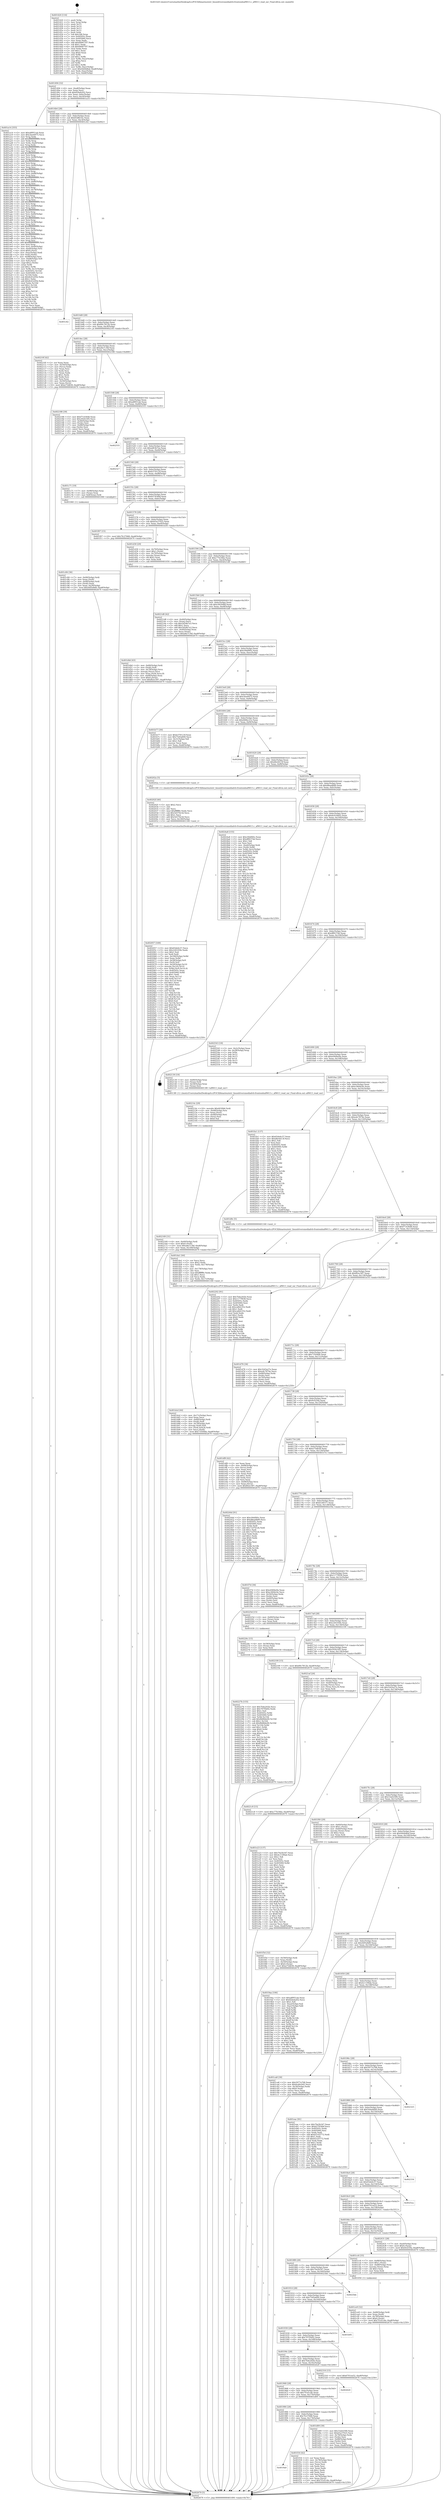 digraph "0x401420" {
  label = "0x401420 (/mnt/c/Users/mathe/Desktop/tcc/POCII/binaries/extr_linuxdriversmediadvb-frontendsaf9013.c_af9013_read_snr_Final-ollvm.out::main(0))"
  labelloc = "t"
  node[shape=record]

  Entry [label="",width=0.3,height=0.3,shape=circle,fillcolor=black,style=filled]
  "0x401494" [label="{
     0x401494 [32]\l
     | [instrs]\l
     &nbsp;&nbsp;0x401494 \<+6\>: mov -0xa8(%rbp),%eax\l
     &nbsp;&nbsp;0x40149a \<+2\>: mov %eax,%ecx\l
     &nbsp;&nbsp;0x40149c \<+6\>: sub $0x82beb202,%ecx\l
     &nbsp;&nbsp;0x4014a2 \<+6\>: mov %eax,-0xbc(%rbp)\l
     &nbsp;&nbsp;0x4014a8 \<+6\>: mov %ecx,-0xc0(%rbp)\l
     &nbsp;&nbsp;0x4014ae \<+6\>: je 0000000000401a14 \<main+0x5f4\>\l
  }"]
  "0x401a14" [label="{
     0x401a14 [355]\l
     | [instrs]\l
     &nbsp;&nbsp;0x401a14 \<+5\>: mov $0xa8f951ab,%eax\l
     &nbsp;&nbsp;0x401a19 \<+5\>: mov $0xcbee6975,%ecx\l
     &nbsp;&nbsp;0x401a1e \<+3\>: mov %rsp,%rdx\l
     &nbsp;&nbsp;0x401a21 \<+4\>: add $0xfffffffffffffff0,%rdx\l
     &nbsp;&nbsp;0x401a25 \<+3\>: mov %rdx,%rsp\l
     &nbsp;&nbsp;0x401a28 \<+7\>: mov %rdx,-0xa0(%rbp)\l
     &nbsp;&nbsp;0x401a2f \<+3\>: mov %rsp,%rdx\l
     &nbsp;&nbsp;0x401a32 \<+4\>: add $0xfffffffffffffff0,%rdx\l
     &nbsp;&nbsp;0x401a36 \<+3\>: mov %rdx,%rsp\l
     &nbsp;&nbsp;0x401a39 \<+3\>: mov %rsp,%rsi\l
     &nbsp;&nbsp;0x401a3c \<+4\>: add $0xfffffffffffffff0,%rsi\l
     &nbsp;&nbsp;0x401a40 \<+3\>: mov %rsi,%rsp\l
     &nbsp;&nbsp;0x401a43 \<+7\>: mov %rsi,-0x98(%rbp)\l
     &nbsp;&nbsp;0x401a4a \<+3\>: mov %rsp,%rsi\l
     &nbsp;&nbsp;0x401a4d \<+4\>: add $0xfffffffffffffff0,%rsi\l
     &nbsp;&nbsp;0x401a51 \<+3\>: mov %rsi,%rsp\l
     &nbsp;&nbsp;0x401a54 \<+7\>: mov %rsi,-0x90(%rbp)\l
     &nbsp;&nbsp;0x401a5b \<+3\>: mov %rsp,%rsi\l
     &nbsp;&nbsp;0x401a5e \<+4\>: add $0xfffffffffffffff0,%rsi\l
     &nbsp;&nbsp;0x401a62 \<+3\>: mov %rsi,%rsp\l
     &nbsp;&nbsp;0x401a65 \<+7\>: mov %rsi,-0x88(%rbp)\l
     &nbsp;&nbsp;0x401a6c \<+3\>: mov %rsp,%rsi\l
     &nbsp;&nbsp;0x401a6f \<+4\>: add $0xfffffffffffffff0,%rsi\l
     &nbsp;&nbsp;0x401a73 \<+3\>: mov %rsi,%rsp\l
     &nbsp;&nbsp;0x401a76 \<+4\>: mov %rsi,-0x80(%rbp)\l
     &nbsp;&nbsp;0x401a7a \<+3\>: mov %rsp,%rsi\l
     &nbsp;&nbsp;0x401a7d \<+4\>: add $0xfffffffffffffff0,%rsi\l
     &nbsp;&nbsp;0x401a81 \<+3\>: mov %rsi,%rsp\l
     &nbsp;&nbsp;0x401a84 \<+4\>: mov %rsi,-0x78(%rbp)\l
     &nbsp;&nbsp;0x401a88 \<+3\>: mov %rsp,%rsi\l
     &nbsp;&nbsp;0x401a8b \<+4\>: add $0xfffffffffffffff0,%rsi\l
     &nbsp;&nbsp;0x401a8f \<+3\>: mov %rsi,%rsp\l
     &nbsp;&nbsp;0x401a92 \<+4\>: mov %rsi,-0x70(%rbp)\l
     &nbsp;&nbsp;0x401a96 \<+3\>: mov %rsp,%rsi\l
     &nbsp;&nbsp;0x401a99 \<+4\>: add $0xfffffffffffffff0,%rsi\l
     &nbsp;&nbsp;0x401a9d \<+3\>: mov %rsi,%rsp\l
     &nbsp;&nbsp;0x401aa0 \<+4\>: mov %rsi,-0x68(%rbp)\l
     &nbsp;&nbsp;0x401aa4 \<+3\>: mov %rsp,%rsi\l
     &nbsp;&nbsp;0x401aa7 \<+4\>: add $0xfffffffffffffff0,%rsi\l
     &nbsp;&nbsp;0x401aab \<+3\>: mov %rsi,%rsp\l
     &nbsp;&nbsp;0x401aae \<+4\>: mov %rsi,-0x60(%rbp)\l
     &nbsp;&nbsp;0x401ab2 \<+3\>: mov %rsp,%rsi\l
     &nbsp;&nbsp;0x401ab5 \<+4\>: add $0xfffffffffffffff0,%rsi\l
     &nbsp;&nbsp;0x401ab9 \<+3\>: mov %rsi,%rsp\l
     &nbsp;&nbsp;0x401abc \<+4\>: mov %rsi,-0x58(%rbp)\l
     &nbsp;&nbsp;0x401ac0 \<+3\>: mov %rsp,%rsi\l
     &nbsp;&nbsp;0x401ac3 \<+4\>: add $0xfffffffffffffff0,%rsi\l
     &nbsp;&nbsp;0x401ac7 \<+3\>: mov %rsi,%rsp\l
     &nbsp;&nbsp;0x401aca \<+4\>: mov %rsi,-0x50(%rbp)\l
     &nbsp;&nbsp;0x401ace \<+3\>: mov %rsp,%rsi\l
     &nbsp;&nbsp;0x401ad1 \<+4\>: add $0xfffffffffffffff0,%rsi\l
     &nbsp;&nbsp;0x401ad5 \<+3\>: mov %rsi,%rsp\l
     &nbsp;&nbsp;0x401ad8 \<+4\>: mov %rsi,-0x48(%rbp)\l
     &nbsp;&nbsp;0x401adc \<+3\>: mov %rsp,%rsi\l
     &nbsp;&nbsp;0x401adf \<+4\>: add $0xfffffffffffffff0,%rsi\l
     &nbsp;&nbsp;0x401ae3 \<+3\>: mov %rsi,%rsp\l
     &nbsp;&nbsp;0x401ae6 \<+4\>: mov %rsi,-0x40(%rbp)\l
     &nbsp;&nbsp;0x401aea \<+7\>: mov -0xa0(%rbp),%rsi\l
     &nbsp;&nbsp;0x401af1 \<+6\>: movl $0x0,(%rsi)\l
     &nbsp;&nbsp;0x401af7 \<+6\>: mov -0xac(%rbp),%edi\l
     &nbsp;&nbsp;0x401afd \<+2\>: mov %edi,(%rdx)\l
     &nbsp;&nbsp;0x401aff \<+7\>: mov -0x98(%rbp),%rsi\l
     &nbsp;&nbsp;0x401b06 \<+7\>: mov -0xb8(%rbp),%r8\l
     &nbsp;&nbsp;0x401b0d \<+3\>: mov %r8,(%rsi)\l
     &nbsp;&nbsp;0x401b10 \<+3\>: cmpl $0x2,(%rdx)\l
     &nbsp;&nbsp;0x401b13 \<+4\>: setne %r9b\l
     &nbsp;&nbsp;0x401b17 \<+4\>: and $0x1,%r9b\l
     &nbsp;&nbsp;0x401b1b \<+4\>: mov %r9b,-0x31(%rbp)\l
     &nbsp;&nbsp;0x401b1f \<+8\>: mov 0x40505c,%r10d\l
     &nbsp;&nbsp;0x401b27 \<+8\>: mov 0x405060,%r11d\l
     &nbsp;&nbsp;0x401b2f \<+3\>: mov %r10d,%ebx\l
     &nbsp;&nbsp;0x401b32 \<+6\>: sub $0x8c63c85b,%ebx\l
     &nbsp;&nbsp;0x401b38 \<+3\>: sub $0x1,%ebx\l
     &nbsp;&nbsp;0x401b3b \<+6\>: add $0x8c63c85b,%ebx\l
     &nbsp;&nbsp;0x401b41 \<+4\>: imul %ebx,%r10d\l
     &nbsp;&nbsp;0x401b45 \<+4\>: and $0x1,%r10d\l
     &nbsp;&nbsp;0x401b49 \<+4\>: cmp $0x0,%r10d\l
     &nbsp;&nbsp;0x401b4d \<+4\>: sete %r9b\l
     &nbsp;&nbsp;0x401b51 \<+4\>: cmp $0xa,%r11d\l
     &nbsp;&nbsp;0x401b55 \<+4\>: setl %r14b\l
     &nbsp;&nbsp;0x401b59 \<+3\>: mov %r9b,%r15b\l
     &nbsp;&nbsp;0x401b5c \<+3\>: and %r14b,%r15b\l
     &nbsp;&nbsp;0x401b5f \<+3\>: xor %r14b,%r9b\l
     &nbsp;&nbsp;0x401b62 \<+3\>: or %r9b,%r15b\l
     &nbsp;&nbsp;0x401b65 \<+4\>: test $0x1,%r15b\l
     &nbsp;&nbsp;0x401b69 \<+3\>: cmovne %ecx,%eax\l
     &nbsp;&nbsp;0x401b6c \<+6\>: mov %eax,-0xa8(%rbp)\l
     &nbsp;&nbsp;0x401b72 \<+5\>: jmp 0000000000402679 \<main+0x1259\>\l
  }"]
  "0x4014b4" [label="{
     0x4014b4 [28]\l
     | [instrs]\l
     &nbsp;&nbsp;0x4014b4 \<+5\>: jmp 00000000004014b9 \<main+0x99\>\l
     &nbsp;&nbsp;0x4014b9 \<+6\>: mov -0xbc(%rbp),%eax\l
     &nbsp;&nbsp;0x4014bf \<+5\>: sub $0x83dfb1bc,%eax\l
     &nbsp;&nbsp;0x4014c4 \<+6\>: mov %eax,-0xc4(%rbp)\l
     &nbsp;&nbsp;0x4014ca \<+6\>: je 0000000000401c62 \<main+0x842\>\l
  }"]
  Exit [label="",width=0.3,height=0.3,shape=circle,fillcolor=black,style=filled,peripheries=2]
  "0x401c62" [label="{
     0x401c62\l
  }", style=dashed]
  "0x4014d0" [label="{
     0x4014d0 [28]\l
     | [instrs]\l
     &nbsp;&nbsp;0x4014d0 \<+5\>: jmp 00000000004014d5 \<main+0xb5\>\l
     &nbsp;&nbsp;0x4014d5 \<+6\>: mov -0xbc(%rbp),%eax\l
     &nbsp;&nbsp;0x4014db \<+5\>: sub $0x89c7812b,%eax\l
     &nbsp;&nbsp;0x4014e0 \<+6\>: mov %eax,-0xc8(%rbp)\l
     &nbsp;&nbsp;0x4014e6 \<+6\>: je 000000000040210f \<main+0xcef\>\l
  }"]
  "0x40227b" [label="{
     0x40227b [155]\l
     | [instrs]\l
     &nbsp;&nbsp;0x40227b \<+5\>: mov $0x7b4e202b,%ecx\l
     &nbsp;&nbsp;0x402280 \<+5\>: mov $0x797f5b92,%edx\l
     &nbsp;&nbsp;0x402285 \<+3\>: mov $0x1,%sil\l
     &nbsp;&nbsp;0x402288 \<+8\>: mov 0x40505c,%r8d\l
     &nbsp;&nbsp;0x402290 \<+8\>: mov 0x405060,%r9d\l
     &nbsp;&nbsp;0x402298 \<+3\>: mov %r8d,%r10d\l
     &nbsp;&nbsp;0x40229b \<+7\>: add $0x8b88de00,%r10d\l
     &nbsp;&nbsp;0x4022a2 \<+4\>: sub $0x1,%r10d\l
     &nbsp;&nbsp;0x4022a6 \<+7\>: sub $0x8b88de00,%r10d\l
     &nbsp;&nbsp;0x4022ad \<+4\>: imul %r10d,%r8d\l
     &nbsp;&nbsp;0x4022b1 \<+4\>: and $0x1,%r8d\l
     &nbsp;&nbsp;0x4022b5 \<+4\>: cmp $0x0,%r8d\l
     &nbsp;&nbsp;0x4022b9 \<+4\>: sete %r11b\l
     &nbsp;&nbsp;0x4022bd \<+4\>: cmp $0xa,%r9d\l
     &nbsp;&nbsp;0x4022c1 \<+3\>: setl %bl\l
     &nbsp;&nbsp;0x4022c4 \<+3\>: mov %r11b,%r14b\l
     &nbsp;&nbsp;0x4022c7 \<+4\>: xor $0xff,%r14b\l
     &nbsp;&nbsp;0x4022cb \<+3\>: mov %bl,%r15b\l
     &nbsp;&nbsp;0x4022ce \<+4\>: xor $0xff,%r15b\l
     &nbsp;&nbsp;0x4022d2 \<+4\>: xor $0x1,%sil\l
     &nbsp;&nbsp;0x4022d6 \<+3\>: mov %r14b,%r12b\l
     &nbsp;&nbsp;0x4022d9 \<+4\>: and $0xff,%r12b\l
     &nbsp;&nbsp;0x4022dd \<+3\>: and %sil,%r11b\l
     &nbsp;&nbsp;0x4022e0 \<+3\>: mov %r15b,%r13b\l
     &nbsp;&nbsp;0x4022e3 \<+4\>: and $0xff,%r13b\l
     &nbsp;&nbsp;0x4022e7 \<+3\>: and %sil,%bl\l
     &nbsp;&nbsp;0x4022ea \<+3\>: or %r11b,%r12b\l
     &nbsp;&nbsp;0x4022ed \<+3\>: or %bl,%r13b\l
     &nbsp;&nbsp;0x4022f0 \<+3\>: xor %r13b,%r12b\l
     &nbsp;&nbsp;0x4022f3 \<+3\>: or %r15b,%r14b\l
     &nbsp;&nbsp;0x4022f6 \<+4\>: xor $0xff,%r14b\l
     &nbsp;&nbsp;0x4022fa \<+4\>: or $0x1,%sil\l
     &nbsp;&nbsp;0x4022fe \<+3\>: and %sil,%r14b\l
     &nbsp;&nbsp;0x402301 \<+3\>: or %r14b,%r12b\l
     &nbsp;&nbsp;0x402304 \<+4\>: test $0x1,%r12b\l
     &nbsp;&nbsp;0x402308 \<+3\>: cmovne %edx,%ecx\l
     &nbsp;&nbsp;0x40230b \<+6\>: mov %ecx,-0xa8(%rbp)\l
     &nbsp;&nbsp;0x402311 \<+5\>: jmp 0000000000402679 \<main+0x1259\>\l
  }"]
  "0x40210f" [label="{
     0x40210f [42]\l
     | [instrs]\l
     &nbsp;&nbsp;0x40210f \<+2\>: xor %eax,%eax\l
     &nbsp;&nbsp;0x402111 \<+4\>: mov -0x50(%rbp),%rcx\l
     &nbsp;&nbsp;0x402115 \<+2\>: mov (%rcx),%edx\l
     &nbsp;&nbsp;0x402117 \<+2\>: mov %eax,%esi\l
     &nbsp;&nbsp;0x402119 \<+2\>: sub %edx,%esi\l
     &nbsp;&nbsp;0x40211b \<+2\>: mov %eax,%edx\l
     &nbsp;&nbsp;0x40211d \<+3\>: sub $0x1,%edx\l
     &nbsp;&nbsp;0x402120 \<+2\>: add %edx,%esi\l
     &nbsp;&nbsp;0x402122 \<+2\>: sub %esi,%eax\l
     &nbsp;&nbsp;0x402124 \<+4\>: mov -0x50(%rbp),%rcx\l
     &nbsp;&nbsp;0x402128 \<+2\>: mov %eax,(%rcx)\l
     &nbsp;&nbsp;0x40212a \<+10\>: movl $0xa75db58,-0xa8(%rbp)\l
     &nbsp;&nbsp;0x402134 \<+5\>: jmp 0000000000402679 \<main+0x1259\>\l
  }"]
  "0x4014ec" [label="{
     0x4014ec [28]\l
     | [instrs]\l
     &nbsp;&nbsp;0x4014ec \<+5\>: jmp 00000000004014f1 \<main+0xd1\>\l
     &nbsp;&nbsp;0x4014f1 \<+6\>: mov -0xbc(%rbp),%eax\l
     &nbsp;&nbsp;0x4014f7 \<+5\>: sub $0xa8a7c3bf,%eax\l
     &nbsp;&nbsp;0x4014fc \<+6\>: mov %eax,-0xcc(%rbp)\l
     &nbsp;&nbsp;0x401502 \<+6\>: je 0000000000402188 \<main+0xd68\>\l
  }"]
  "0x40226c" [label="{
     0x40226c [15]\l
     | [instrs]\l
     &nbsp;&nbsp;0x40226c \<+4\>: mov -0x58(%rbp),%rax\l
     &nbsp;&nbsp;0x402270 \<+3\>: mov (%rax),%rax\l
     &nbsp;&nbsp;0x402273 \<+3\>: mov %rax,%rdi\l
     &nbsp;&nbsp;0x402276 \<+5\>: call 0000000000401030 \<free@plt\>\l
     | [calls]\l
     &nbsp;&nbsp;0x401030 \{1\} (unknown)\l
  }"]
  "0x402188" [label="{
     0x402188 [39]\l
     | [instrs]\l
     &nbsp;&nbsp;0x402188 \<+5\>: mov $0xf7143648,%eax\l
     &nbsp;&nbsp;0x40218d \<+5\>: mov $0x292b10f5,%ecx\l
     &nbsp;&nbsp;0x402192 \<+4\>: mov -0x40(%rbp),%rdx\l
     &nbsp;&nbsp;0x402196 \<+2\>: mov (%rdx),%esi\l
     &nbsp;&nbsp;0x402198 \<+7\>: mov -0x88(%rbp),%rdx\l
     &nbsp;&nbsp;0x40219f \<+2\>: cmp (%rdx),%esi\l
     &nbsp;&nbsp;0x4021a1 \<+3\>: cmovl %ecx,%eax\l
     &nbsp;&nbsp;0x4021a4 \<+6\>: mov %eax,-0xa8(%rbp)\l
     &nbsp;&nbsp;0x4021aa \<+5\>: jmp 0000000000402679 \<main+0x1259\>\l
  }"]
  "0x401508" [label="{
     0x401508 [28]\l
     | [instrs]\l
     &nbsp;&nbsp;0x401508 \<+5\>: jmp 000000000040150d \<main+0xed\>\l
     &nbsp;&nbsp;0x40150d \<+6\>: mov -0xbc(%rbp),%eax\l
     &nbsp;&nbsp;0x401513 \<+5\>: sub $0xa8f951ab,%eax\l
     &nbsp;&nbsp;0x401518 \<+6\>: mov %eax,-0xd0(%rbp)\l
     &nbsp;&nbsp;0x40151e \<+6\>: je 0000000000402555 \<main+0x1135\>\l
  }"]
  "0x4021c9" [label="{
     0x4021c9 [15]\l
     | [instrs]\l
     &nbsp;&nbsp;0x4021c9 \<+10\>: movl $0xc77b34be,-0xa8(%rbp)\l
     &nbsp;&nbsp;0x4021d3 \<+5\>: jmp 0000000000402679 \<main+0x1259\>\l
  }"]
  "0x402555" [label="{
     0x402555\l
  }", style=dashed]
  "0x401524" [label="{
     0x401524 [28]\l
     | [instrs]\l
     &nbsp;&nbsp;0x401524 \<+5\>: jmp 0000000000401529 \<main+0x109\>\l
     &nbsp;&nbsp;0x401529 \<+6\>: mov -0xbc(%rbp),%eax\l
     &nbsp;&nbsp;0x40152f \<+5\>: sub $0xad63b7ea,%eax\l
     &nbsp;&nbsp;0x401534 \<+6\>: mov %eax,-0xd4(%rbp)\l
     &nbsp;&nbsp;0x40153a \<+6\>: je 00000000004023c7 \<main+0xfa7\>\l
  }"]
  "0x402169" [label="{
     0x402169 [31]\l
     | [instrs]\l
     &nbsp;&nbsp;0x402169 \<+4\>: mov -0x40(%rbp),%rdi\l
     &nbsp;&nbsp;0x40216d \<+6\>: movl $0x0,(%rdi)\l
     &nbsp;&nbsp;0x402173 \<+10\>: movl $0xa8a7c3bf,-0xa8(%rbp)\l
     &nbsp;&nbsp;0x40217d \<+6\>: mov %eax,-0x184(%rbp)\l
     &nbsp;&nbsp;0x402183 \<+5\>: jmp 0000000000402679 \<main+0x1259\>\l
  }"]
  "0x4023c7" [label="{
     0x4023c7\l
  }", style=dashed]
  "0x401540" [label="{
     0x401540 [28]\l
     | [instrs]\l
     &nbsp;&nbsp;0x401540 \<+5\>: jmp 0000000000401545 \<main+0x125\>\l
     &nbsp;&nbsp;0x401545 \<+6\>: mov -0xbc(%rbp),%eax\l
     &nbsp;&nbsp;0x40154b \<+5\>: sub $0xb379123f,%eax\l
     &nbsp;&nbsp;0x401550 \<+6\>: mov %eax,-0xd8(%rbp)\l
     &nbsp;&nbsp;0x401556 \<+6\>: je 0000000000401c71 \<main+0x851\>\l
  }"]
  "0x40214c" [label="{
     0x40214c [29]\l
     | [instrs]\l
     &nbsp;&nbsp;0x40214c \<+10\>: movabs $0x4030b6,%rdi\l
     &nbsp;&nbsp;0x402156 \<+4\>: mov -0x48(%rbp),%rsi\l
     &nbsp;&nbsp;0x40215a \<+2\>: mov %eax,(%rsi)\l
     &nbsp;&nbsp;0x40215c \<+4\>: mov -0x48(%rbp),%rsi\l
     &nbsp;&nbsp;0x402160 \<+2\>: mov (%rsi),%esi\l
     &nbsp;&nbsp;0x402162 \<+2\>: mov $0x0,%al\l
     &nbsp;&nbsp;0x402164 \<+5\>: call 0000000000401040 \<printf@plt\>\l
     | [calls]\l
     &nbsp;&nbsp;0x401040 \{1\} (unknown)\l
  }"]
  "0x401c71" [label="{
     0x401c71 [19]\l
     | [instrs]\l
     &nbsp;&nbsp;0x401c71 \<+7\>: mov -0x98(%rbp),%rax\l
     &nbsp;&nbsp;0x401c78 \<+3\>: mov (%rax),%rax\l
     &nbsp;&nbsp;0x401c7b \<+4\>: mov 0x8(%rax),%rdi\l
     &nbsp;&nbsp;0x401c7f \<+5\>: call 0000000000401060 \<atoi@plt\>\l
     | [calls]\l
     &nbsp;&nbsp;0x401060 \{1\} (unknown)\l
  }"]
  "0x40155c" [label="{
     0x40155c [28]\l
     | [instrs]\l
     &nbsp;&nbsp;0x40155c \<+5\>: jmp 0000000000401561 \<main+0x141\>\l
     &nbsp;&nbsp;0x401561 \<+6\>: mov -0xbc(%rbp),%eax\l
     &nbsp;&nbsp;0x401567 \<+5\>: sub $0xb57836bf,%eax\l
     &nbsp;&nbsp;0x40156c \<+6\>: mov %eax,-0xdc(%rbp)\l
     &nbsp;&nbsp;0x401572 \<+6\>: je 0000000000401f07 \<main+0xae7\>\l
  }"]
  "0x402057" [label="{
     0x402057 [169]\l
     | [instrs]\l
     &nbsp;&nbsp;0x402057 \<+5\>: mov $0x65de6c57,%ecx\l
     &nbsp;&nbsp;0x40205c \<+5\>: mov $0x226105fe,%edx\l
     &nbsp;&nbsp;0x402061 \<+3\>: mov $0x1,%sil\l
     &nbsp;&nbsp;0x402064 \<+2\>: xor %edi,%edi\l
     &nbsp;&nbsp;0x402066 \<+7\>: mov -0x180(%rbp),%r8d\l
     &nbsp;&nbsp;0x40206d \<+4\>: imul %eax,%r8d\l
     &nbsp;&nbsp;0x402071 \<+4\>: mov -0x58(%rbp),%r9\l
     &nbsp;&nbsp;0x402075 \<+3\>: mov (%r9),%r9\l
     &nbsp;&nbsp;0x402078 \<+4\>: mov -0x50(%rbp),%r10\l
     &nbsp;&nbsp;0x40207c \<+3\>: movslq (%r10),%r10\l
     &nbsp;&nbsp;0x40207f \<+4\>: mov %r8d,(%r9,%r10,4)\l
     &nbsp;&nbsp;0x402083 \<+7\>: mov 0x40505c,%eax\l
     &nbsp;&nbsp;0x40208a \<+8\>: mov 0x405060,%r8d\l
     &nbsp;&nbsp;0x402092 \<+3\>: sub $0x1,%edi\l
     &nbsp;&nbsp;0x402095 \<+3\>: mov %eax,%r11d\l
     &nbsp;&nbsp;0x402098 \<+3\>: add %edi,%r11d\l
     &nbsp;&nbsp;0x40209b \<+4\>: imul %r11d,%eax\l
     &nbsp;&nbsp;0x40209f \<+3\>: and $0x1,%eax\l
     &nbsp;&nbsp;0x4020a2 \<+3\>: cmp $0x0,%eax\l
     &nbsp;&nbsp;0x4020a5 \<+3\>: sete %bl\l
     &nbsp;&nbsp;0x4020a8 \<+4\>: cmp $0xa,%r8d\l
     &nbsp;&nbsp;0x4020ac \<+4\>: setl %r14b\l
     &nbsp;&nbsp;0x4020b0 \<+3\>: mov %bl,%r15b\l
     &nbsp;&nbsp;0x4020b3 \<+4\>: xor $0xff,%r15b\l
     &nbsp;&nbsp;0x4020b7 \<+3\>: mov %r14b,%r12b\l
     &nbsp;&nbsp;0x4020ba \<+4\>: xor $0xff,%r12b\l
     &nbsp;&nbsp;0x4020be \<+4\>: xor $0x0,%sil\l
     &nbsp;&nbsp;0x4020c2 \<+3\>: mov %r15b,%r13b\l
     &nbsp;&nbsp;0x4020c5 \<+4\>: and $0x0,%r13b\l
     &nbsp;&nbsp;0x4020c9 \<+3\>: and %sil,%bl\l
     &nbsp;&nbsp;0x4020cc \<+3\>: mov %r12b,%al\l
     &nbsp;&nbsp;0x4020cf \<+2\>: and $0x0,%al\l
     &nbsp;&nbsp;0x4020d1 \<+3\>: and %sil,%r14b\l
     &nbsp;&nbsp;0x4020d4 \<+3\>: or %bl,%r13b\l
     &nbsp;&nbsp;0x4020d7 \<+3\>: or %r14b,%al\l
     &nbsp;&nbsp;0x4020da \<+3\>: xor %al,%r13b\l
     &nbsp;&nbsp;0x4020dd \<+3\>: or %r12b,%r15b\l
     &nbsp;&nbsp;0x4020e0 \<+4\>: xor $0xff,%r15b\l
     &nbsp;&nbsp;0x4020e4 \<+4\>: or $0x0,%sil\l
     &nbsp;&nbsp;0x4020e8 \<+3\>: and %sil,%r15b\l
     &nbsp;&nbsp;0x4020eb \<+3\>: or %r15b,%r13b\l
     &nbsp;&nbsp;0x4020ee \<+4\>: test $0x1,%r13b\l
     &nbsp;&nbsp;0x4020f2 \<+3\>: cmovne %edx,%ecx\l
     &nbsp;&nbsp;0x4020f5 \<+6\>: mov %ecx,-0xa8(%rbp)\l
     &nbsp;&nbsp;0x4020fb \<+5\>: jmp 0000000000402679 \<main+0x1259\>\l
  }"]
  "0x401f07" [label="{
     0x401f07 [15]\l
     | [instrs]\l
     &nbsp;&nbsp;0x401f07 \<+10\>: movl $0x7fc27068,-0xa8(%rbp)\l
     &nbsp;&nbsp;0x401f11 \<+5\>: jmp 0000000000402679 \<main+0x1259\>\l
  }"]
  "0x401578" [label="{
     0x401578 [28]\l
     | [instrs]\l
     &nbsp;&nbsp;0x401578 \<+5\>: jmp 000000000040157d \<main+0x15d\>\l
     &nbsp;&nbsp;0x40157d \<+6\>: mov -0xbc(%rbp),%eax\l
     &nbsp;&nbsp;0x401583 \<+5\>: sub $0xb5a37025,%eax\l
     &nbsp;&nbsp;0x401588 \<+6\>: mov %eax,-0xe0(%rbp)\l
     &nbsp;&nbsp;0x40158e \<+6\>: je 0000000000401d30 \<main+0x910\>\l
  }"]
  "0x40202f" [label="{
     0x40202f [40]\l
     | [instrs]\l
     &nbsp;&nbsp;0x40202f \<+5\>: mov $0x2,%ecx\l
     &nbsp;&nbsp;0x402034 \<+1\>: cltd\l
     &nbsp;&nbsp;0x402035 \<+2\>: idiv %ecx\l
     &nbsp;&nbsp;0x402037 \<+6\>: imul $0xfffffffe,%edx,%ecx\l
     &nbsp;&nbsp;0x40203d \<+6\>: sub $0x5d370e3d,%ecx\l
     &nbsp;&nbsp;0x402043 \<+3\>: add $0x1,%ecx\l
     &nbsp;&nbsp;0x402046 \<+6\>: add $0x5d370e3d,%ecx\l
     &nbsp;&nbsp;0x40204c \<+6\>: mov %ecx,-0x180(%rbp)\l
     &nbsp;&nbsp;0x402052 \<+5\>: call 0000000000401160 \<next_i\>\l
     | [calls]\l
     &nbsp;&nbsp;0x401160 \{1\} (/mnt/c/Users/mathe/Desktop/tcc/POCII/binaries/extr_linuxdriversmediadvb-frontendsaf9013.c_af9013_read_snr_Final-ollvm.out::next_i)\l
  }"]
  "0x401d30" [label="{
     0x401d30 [29]\l
     | [instrs]\l
     &nbsp;&nbsp;0x401d30 \<+4\>: mov -0x70(%rbp),%rax\l
     &nbsp;&nbsp;0x401d34 \<+6\>: movl $0x1,(%rax)\l
     &nbsp;&nbsp;0x401d3a \<+4\>: mov -0x70(%rbp),%rax\l
     &nbsp;&nbsp;0x401d3e \<+3\>: movslq (%rax),%rax\l
     &nbsp;&nbsp;0x401d41 \<+4\>: shl $0x2,%rax\l
     &nbsp;&nbsp;0x401d45 \<+3\>: mov %rax,%rdi\l
     &nbsp;&nbsp;0x401d48 \<+5\>: call 0000000000401050 \<malloc@plt\>\l
     | [calls]\l
     &nbsp;&nbsp;0x401050 \{1\} (unknown)\l
  }"]
  "0x401594" [label="{
     0x401594 [28]\l
     | [instrs]\l
     &nbsp;&nbsp;0x401594 \<+5\>: jmp 0000000000401599 \<main+0x179\>\l
     &nbsp;&nbsp;0x401599 \<+6\>: mov -0xbc(%rbp),%eax\l
     &nbsp;&nbsp;0x40159f \<+5\>: sub $0xc77b34be,%eax\l
     &nbsp;&nbsp;0x4015a4 \<+6\>: mov %eax,-0xe4(%rbp)\l
     &nbsp;&nbsp;0x4015aa \<+6\>: je 00000000004021d8 \<main+0xdb8\>\l
  }"]
  "0x401f5d" [label="{
     0x401f5d [32]\l
     | [instrs]\l
     &nbsp;&nbsp;0x401f5d \<+4\>: mov -0x58(%rbp),%rdi\l
     &nbsp;&nbsp;0x401f61 \<+3\>: mov %rax,(%rdi)\l
     &nbsp;&nbsp;0x401f64 \<+4\>: mov -0x50(%rbp),%rax\l
     &nbsp;&nbsp;0x401f68 \<+6\>: movl $0x0,(%rax)\l
     &nbsp;&nbsp;0x401f6e \<+10\>: movl $0xa75db58,-0xa8(%rbp)\l
     &nbsp;&nbsp;0x401f78 \<+5\>: jmp 0000000000402679 \<main+0x1259\>\l
  }"]
  "0x4021d8" [label="{
     0x4021d8 [42]\l
     | [instrs]\l
     &nbsp;&nbsp;0x4021d8 \<+4\>: mov -0x40(%rbp),%rax\l
     &nbsp;&nbsp;0x4021dc \<+2\>: mov (%rax),%ecx\l
     &nbsp;&nbsp;0x4021de \<+6\>: sub $0x5d5db7a3,%ecx\l
     &nbsp;&nbsp;0x4021e4 \<+3\>: add $0x1,%ecx\l
     &nbsp;&nbsp;0x4021e7 \<+6\>: add $0x5d5db7a3,%ecx\l
     &nbsp;&nbsp;0x4021ed \<+4\>: mov -0x40(%rbp),%rax\l
     &nbsp;&nbsp;0x4021f1 \<+2\>: mov %ecx,(%rax)\l
     &nbsp;&nbsp;0x4021f3 \<+10\>: movl $0xa8a7c3bf,-0xa8(%rbp)\l
     &nbsp;&nbsp;0x4021fd \<+5\>: jmp 0000000000402679 \<main+0x1259\>\l
  }"]
  "0x4015b0" [label="{
     0x4015b0 [28]\l
     | [instrs]\l
     &nbsp;&nbsp;0x4015b0 \<+5\>: jmp 00000000004015b5 \<main+0x195\>\l
     &nbsp;&nbsp;0x4015b5 \<+6\>: mov -0xbc(%rbp),%eax\l
     &nbsp;&nbsp;0x4015bb \<+5\>: sub $0xc9450dbf,%eax\l
     &nbsp;&nbsp;0x4015c0 \<+6\>: mov %eax,-0xe8(%rbp)\l
     &nbsp;&nbsp;0x4015c6 \<+6\>: je 0000000000401bf0 \<main+0x7d0\>\l
  }"]
  "0x4019a0" [label="{
     0x4019a0\l
  }", style=dashed]
  "0x401bf0" [label="{
     0x401bf0\l
  }", style=dashed]
  "0x4015cc" [label="{
     0x4015cc [28]\l
     | [instrs]\l
     &nbsp;&nbsp;0x4015cc \<+5\>: jmp 00000000004015d1 \<main+0x1b1\>\l
     &nbsp;&nbsp;0x4015d1 \<+6\>: mov -0xbc(%rbp),%eax\l
     &nbsp;&nbsp;0x4015d7 \<+5\>: sub $0xc94df40c,%eax\l
     &nbsp;&nbsp;0x4015dc \<+6\>: mov %eax,-0xec(%rbp)\l
     &nbsp;&nbsp;0x4015e2 \<+6\>: je 0000000000402661 \<main+0x1241\>\l
  }"]
  "0x401f16" [label="{
     0x401f16 [42]\l
     | [instrs]\l
     &nbsp;&nbsp;0x401f16 \<+2\>: xor %eax,%eax\l
     &nbsp;&nbsp;0x401f18 \<+4\>: mov -0x78(%rbp),%rcx\l
     &nbsp;&nbsp;0x401f1c \<+2\>: mov (%rcx),%edx\l
     &nbsp;&nbsp;0x401f1e \<+2\>: mov %eax,%esi\l
     &nbsp;&nbsp;0x401f20 \<+2\>: sub %edx,%esi\l
     &nbsp;&nbsp;0x401f22 \<+2\>: mov %eax,%edx\l
     &nbsp;&nbsp;0x401f24 \<+3\>: sub $0x1,%edx\l
     &nbsp;&nbsp;0x401f27 \<+2\>: add %edx,%esi\l
     &nbsp;&nbsp;0x401f29 \<+2\>: sub %esi,%eax\l
     &nbsp;&nbsp;0x401f2b \<+4\>: mov -0x78(%rbp),%rcx\l
     &nbsp;&nbsp;0x401f2f \<+2\>: mov %eax,(%rcx)\l
     &nbsp;&nbsp;0x401f31 \<+10\>: movl $0x7f1d1cde,-0xa8(%rbp)\l
     &nbsp;&nbsp;0x401f3b \<+5\>: jmp 0000000000402679 \<main+0x1259\>\l
  }"]
  "0x402661" [label="{
     0x402661\l
  }", style=dashed]
  "0x4015e8" [label="{
     0x4015e8 [28]\l
     | [instrs]\l
     &nbsp;&nbsp;0x4015e8 \<+5\>: jmp 00000000004015ed \<main+0x1cd\>\l
     &nbsp;&nbsp;0x4015ed \<+6\>: mov -0xbc(%rbp),%eax\l
     &nbsp;&nbsp;0x4015f3 \<+5\>: sub $0xcbee6975,%eax\l
     &nbsp;&nbsp;0x4015f8 \<+6\>: mov %eax,-0xf0(%rbp)\l
     &nbsp;&nbsp;0x4015fe \<+6\>: je 0000000000401b77 \<main+0x757\>\l
  }"]
  "0x401dcd" [label="{
     0x401dcd [44]\l
     | [instrs]\l
     &nbsp;&nbsp;0x401dcd \<+6\>: mov -0x17c(%rbp),%ecx\l
     &nbsp;&nbsp;0x401dd3 \<+3\>: imul %eax,%ecx\l
     &nbsp;&nbsp;0x401dd6 \<+4\>: mov -0x80(%rbp),%rdi\l
     &nbsp;&nbsp;0x401dda \<+3\>: mov (%rdi),%rdi\l
     &nbsp;&nbsp;0x401ddd \<+4\>: mov -0x78(%rbp),%r8\l
     &nbsp;&nbsp;0x401de1 \<+3\>: movslq (%r8),%r8\l
     &nbsp;&nbsp;0x401de4 \<+4\>: mov (%rdi,%r8,8),%rdi\l
     &nbsp;&nbsp;0x401de8 \<+2\>: mov %ecx,(%rdi)\l
     &nbsp;&nbsp;0x401dea \<+10\>: movl $0x73504bb,-0xa8(%rbp)\l
     &nbsp;&nbsp;0x401df4 \<+5\>: jmp 0000000000402679 \<main+0x1259\>\l
  }"]
  "0x401b77" [label="{
     0x401b77 [30]\l
     | [instrs]\l
     &nbsp;&nbsp;0x401b77 \<+5\>: mov $0xb379123f,%eax\l
     &nbsp;&nbsp;0x401b7c \<+5\>: mov $0x75d5a600,%ecx\l
     &nbsp;&nbsp;0x401b81 \<+3\>: mov -0x31(%rbp),%dl\l
     &nbsp;&nbsp;0x401b84 \<+3\>: test $0x1,%dl\l
     &nbsp;&nbsp;0x401b87 \<+3\>: cmovne %ecx,%eax\l
     &nbsp;&nbsp;0x401b8a \<+6\>: mov %eax,-0xa8(%rbp)\l
     &nbsp;&nbsp;0x401b90 \<+5\>: jmp 0000000000402679 \<main+0x1259\>\l
  }"]
  "0x401604" [label="{
     0x401604 [28]\l
     | [instrs]\l
     &nbsp;&nbsp;0x401604 \<+5\>: jmp 0000000000401609 \<main+0x1e9\>\l
     &nbsp;&nbsp;0x401609 \<+6\>: mov -0xbc(%rbp),%eax\l
     &nbsp;&nbsp;0x40160f \<+5\>: sub $0xd46bc21e,%eax\l
     &nbsp;&nbsp;0x401614 \<+6\>: mov %eax,-0xf4(%rbp)\l
     &nbsp;&nbsp;0x40161a \<+6\>: je 000000000040264d \<main+0x122d\>\l
  }"]
  "0x401da1" [label="{
     0x401da1 [44]\l
     | [instrs]\l
     &nbsp;&nbsp;0x401da1 \<+2\>: xor %ecx,%ecx\l
     &nbsp;&nbsp;0x401da3 \<+5\>: mov $0x2,%edx\l
     &nbsp;&nbsp;0x401da8 \<+6\>: mov %edx,-0x178(%rbp)\l
     &nbsp;&nbsp;0x401dae \<+1\>: cltd\l
     &nbsp;&nbsp;0x401daf \<+6\>: mov -0x178(%rbp),%esi\l
     &nbsp;&nbsp;0x401db5 \<+2\>: idiv %esi\l
     &nbsp;&nbsp;0x401db7 \<+6\>: imul $0xfffffffe,%edx,%edx\l
     &nbsp;&nbsp;0x401dbd \<+3\>: sub $0x1,%ecx\l
     &nbsp;&nbsp;0x401dc0 \<+2\>: sub %ecx,%edx\l
     &nbsp;&nbsp;0x401dc2 \<+6\>: mov %edx,-0x17c(%rbp)\l
     &nbsp;&nbsp;0x401dc8 \<+5\>: call 0000000000401160 \<next_i\>\l
     | [calls]\l
     &nbsp;&nbsp;0x401160 \{1\} (/mnt/c/Users/mathe/Desktop/tcc/POCII/binaries/extr_linuxdriversmediadvb-frontendsaf9013.c_af9013_read_snr_Final-ollvm.out::next_i)\l
  }"]
  "0x40264d" [label="{
     0x40264d\l
  }", style=dashed]
  "0x401620" [label="{
     0x401620 [28]\l
     | [instrs]\l
     &nbsp;&nbsp;0x401620 \<+5\>: jmp 0000000000401625 \<main+0x205\>\l
     &nbsp;&nbsp;0x401625 \<+6\>: mov -0xbc(%rbp),%eax\l
     &nbsp;&nbsp;0x40162b \<+5\>: sub $0xd6e4413f,%eax\l
     &nbsp;&nbsp;0x401630 \<+6\>: mov %eax,-0xf8(%rbp)\l
     &nbsp;&nbsp;0x401636 \<+6\>: je 000000000040202a \<main+0xc0a\>\l
  }"]
  "0x401d4d" [label="{
     0x401d4d [43]\l
     | [instrs]\l
     &nbsp;&nbsp;0x401d4d \<+4\>: mov -0x80(%rbp),%rdi\l
     &nbsp;&nbsp;0x401d51 \<+3\>: mov (%rdi),%rdi\l
     &nbsp;&nbsp;0x401d54 \<+4\>: mov -0x78(%rbp),%rcx\l
     &nbsp;&nbsp;0x401d58 \<+3\>: movslq (%rcx),%rcx\l
     &nbsp;&nbsp;0x401d5b \<+4\>: mov %rax,(%rdi,%rcx,8)\l
     &nbsp;&nbsp;0x401d5f \<+4\>: mov -0x68(%rbp),%rax\l
     &nbsp;&nbsp;0x401d63 \<+6\>: movl $0x0,(%rax)\l
     &nbsp;&nbsp;0x401d69 \<+10\>: movl $0xff2ec587,-0xa8(%rbp)\l
     &nbsp;&nbsp;0x401d73 \<+5\>: jmp 0000000000402679 \<main+0x1259\>\l
  }"]
  "0x40202a" [label="{
     0x40202a [5]\l
     | [instrs]\l
     &nbsp;&nbsp;0x40202a \<+5\>: call 0000000000401160 \<next_i\>\l
     | [calls]\l
     &nbsp;&nbsp;0x401160 \{1\} (/mnt/c/Users/mathe/Desktop/tcc/POCII/binaries/extr_linuxdriversmediadvb-frontendsaf9013.c_af9013_read_snr_Final-ollvm.out::next_i)\l
  }"]
  "0x40163c" [label="{
     0x40163c [28]\l
     | [instrs]\l
     &nbsp;&nbsp;0x40163c \<+5\>: jmp 0000000000401641 \<main+0x221\>\l
     &nbsp;&nbsp;0x401641 \<+6\>: mov -0xbc(%rbp),%eax\l
     &nbsp;&nbsp;0x401647 \<+5\>: sub $0xd8eadb89,%eax\l
     &nbsp;&nbsp;0x40164c \<+6\>: mov %eax,-0xfc(%rbp)\l
     &nbsp;&nbsp;0x401652 \<+6\>: je 00000000004024a8 \<main+0x1088\>\l
  }"]
  "0x401984" [label="{
     0x401984 [28]\l
     | [instrs]\l
     &nbsp;&nbsp;0x401984 \<+5\>: jmp 0000000000401989 \<main+0x569\>\l
     &nbsp;&nbsp;0x401989 \<+6\>: mov -0xbc(%rbp),%eax\l
     &nbsp;&nbsp;0x40198f \<+5\>: sub $0x7fc27068,%eax\l
     &nbsp;&nbsp;0x401994 \<+6\>: mov %eax,-0x174(%rbp)\l
     &nbsp;&nbsp;0x40199a \<+6\>: je 0000000000401f16 \<main+0xaf6\>\l
  }"]
  "0x4024a8" [label="{
     0x4024a8 [155]\l
     | [instrs]\l
     &nbsp;&nbsp;0x4024a8 \<+5\>: mov $0xc94df40c,%eax\l
     &nbsp;&nbsp;0x4024ad \<+5\>: mov $0xdff4374d,%ecx\l
     &nbsp;&nbsp;0x4024b2 \<+2\>: mov $0x1,%dl\l
     &nbsp;&nbsp;0x4024b4 \<+2\>: xor %esi,%esi\l
     &nbsp;&nbsp;0x4024b6 \<+7\>: mov -0xa0(%rbp),%rdi\l
     &nbsp;&nbsp;0x4024bd \<+3\>: mov (%rdi),%r8d\l
     &nbsp;&nbsp;0x4024c0 \<+4\>: mov %r8d,-0x2c(%rbp)\l
     &nbsp;&nbsp;0x4024c4 \<+8\>: mov 0x40505c,%r8d\l
     &nbsp;&nbsp;0x4024cc \<+8\>: mov 0x405060,%r9d\l
     &nbsp;&nbsp;0x4024d4 \<+3\>: sub $0x1,%esi\l
     &nbsp;&nbsp;0x4024d7 \<+3\>: mov %r8d,%r10d\l
     &nbsp;&nbsp;0x4024da \<+3\>: add %esi,%r10d\l
     &nbsp;&nbsp;0x4024dd \<+4\>: imul %r10d,%r8d\l
     &nbsp;&nbsp;0x4024e1 \<+4\>: and $0x1,%r8d\l
     &nbsp;&nbsp;0x4024e5 \<+4\>: cmp $0x0,%r8d\l
     &nbsp;&nbsp;0x4024e9 \<+4\>: sete %r11b\l
     &nbsp;&nbsp;0x4024ed \<+4\>: cmp $0xa,%r9d\l
     &nbsp;&nbsp;0x4024f1 \<+3\>: setl %bl\l
     &nbsp;&nbsp;0x4024f4 \<+3\>: mov %r11b,%r14b\l
     &nbsp;&nbsp;0x4024f7 \<+4\>: xor $0xff,%r14b\l
     &nbsp;&nbsp;0x4024fb \<+3\>: mov %bl,%r15b\l
     &nbsp;&nbsp;0x4024fe \<+4\>: xor $0xff,%r15b\l
     &nbsp;&nbsp;0x402502 \<+3\>: xor $0x1,%dl\l
     &nbsp;&nbsp;0x402505 \<+3\>: mov %r14b,%r12b\l
     &nbsp;&nbsp;0x402508 \<+4\>: and $0xff,%r12b\l
     &nbsp;&nbsp;0x40250c \<+3\>: and %dl,%r11b\l
     &nbsp;&nbsp;0x40250f \<+3\>: mov %r15b,%r13b\l
     &nbsp;&nbsp;0x402512 \<+4\>: and $0xff,%r13b\l
     &nbsp;&nbsp;0x402516 \<+2\>: and %dl,%bl\l
     &nbsp;&nbsp;0x402518 \<+3\>: or %r11b,%r12b\l
     &nbsp;&nbsp;0x40251b \<+3\>: or %bl,%r13b\l
     &nbsp;&nbsp;0x40251e \<+3\>: xor %r13b,%r12b\l
     &nbsp;&nbsp;0x402521 \<+3\>: or %r15b,%r14b\l
     &nbsp;&nbsp;0x402524 \<+4\>: xor $0xff,%r14b\l
     &nbsp;&nbsp;0x402528 \<+3\>: or $0x1,%dl\l
     &nbsp;&nbsp;0x40252b \<+3\>: and %dl,%r14b\l
     &nbsp;&nbsp;0x40252e \<+3\>: or %r14b,%r12b\l
     &nbsp;&nbsp;0x402531 \<+4\>: test $0x1,%r12b\l
     &nbsp;&nbsp;0x402535 \<+3\>: cmovne %ecx,%eax\l
     &nbsp;&nbsp;0x402538 \<+6\>: mov %eax,-0xa8(%rbp)\l
     &nbsp;&nbsp;0x40253e \<+5\>: jmp 0000000000402679 \<main+0x1259\>\l
  }"]
  "0x401658" [label="{
     0x401658 [28]\l
     | [instrs]\l
     &nbsp;&nbsp;0x401658 \<+5\>: jmp 000000000040165d \<main+0x23d\>\l
     &nbsp;&nbsp;0x40165d \<+6\>: mov -0xbc(%rbp),%eax\l
     &nbsp;&nbsp;0x401663 \<+5\>: sub $0xdc016b02,%eax\l
     &nbsp;&nbsp;0x401668 \<+6\>: mov %eax,-0x100(%rbp)\l
     &nbsp;&nbsp;0x40166e \<+6\>: je 0000000000402422 \<main+0x1002\>\l
  }"]
  "0x401d09" [label="{
     0x401d09 [39]\l
     | [instrs]\l
     &nbsp;&nbsp;0x401d09 \<+5\>: mov $0x33a02590,%eax\l
     &nbsp;&nbsp;0x401d0e \<+5\>: mov $0xb5a37025,%ecx\l
     &nbsp;&nbsp;0x401d13 \<+4\>: mov -0x78(%rbp),%rdx\l
     &nbsp;&nbsp;0x401d17 \<+2\>: mov (%rdx),%esi\l
     &nbsp;&nbsp;0x401d19 \<+7\>: mov -0x88(%rbp),%rdx\l
     &nbsp;&nbsp;0x401d20 \<+2\>: cmp (%rdx),%esi\l
     &nbsp;&nbsp;0x401d22 \<+3\>: cmovl %ecx,%eax\l
     &nbsp;&nbsp;0x401d25 \<+6\>: mov %eax,-0xa8(%rbp)\l
     &nbsp;&nbsp;0x401d2b \<+5\>: jmp 0000000000402679 \<main+0x1259\>\l
  }"]
  "0x402422" [label="{
     0x402422\l
  }", style=dashed]
  "0x401674" [label="{
     0x401674 [28]\l
     | [instrs]\l
     &nbsp;&nbsp;0x401674 \<+5\>: jmp 0000000000401679 \<main+0x259\>\l
     &nbsp;&nbsp;0x401679 \<+6\>: mov -0xbc(%rbp),%eax\l
     &nbsp;&nbsp;0x40167f \<+5\>: sub $0xdff4374d,%eax\l
     &nbsp;&nbsp;0x401684 \<+6\>: mov %eax,-0x104(%rbp)\l
     &nbsp;&nbsp;0x40168a \<+6\>: je 0000000000402543 \<main+0x1123\>\l
  }"]
  "0x401968" [label="{
     0x401968 [28]\l
     | [instrs]\l
     &nbsp;&nbsp;0x401968 \<+5\>: jmp 000000000040196d \<main+0x54d\>\l
     &nbsp;&nbsp;0x40196d \<+6\>: mov -0xbc(%rbp),%eax\l
     &nbsp;&nbsp;0x401973 \<+5\>: sub $0x7f1d1cde,%eax\l
     &nbsp;&nbsp;0x401978 \<+6\>: mov %eax,-0x170(%rbp)\l
     &nbsp;&nbsp;0x40197e \<+6\>: je 0000000000401d09 \<main+0x8e9\>\l
  }"]
  "0x402543" [label="{
     0x402543 [18]\l
     | [instrs]\l
     &nbsp;&nbsp;0x402543 \<+3\>: mov -0x2c(%rbp),%eax\l
     &nbsp;&nbsp;0x402546 \<+4\>: lea -0x28(%rbp),%rsp\l
     &nbsp;&nbsp;0x40254a \<+1\>: pop %rbx\l
     &nbsp;&nbsp;0x40254b \<+2\>: pop %r12\l
     &nbsp;&nbsp;0x40254d \<+2\>: pop %r13\l
     &nbsp;&nbsp;0x40254f \<+2\>: pop %r14\l
     &nbsp;&nbsp;0x402551 \<+2\>: pop %r15\l
     &nbsp;&nbsp;0x402553 \<+1\>: pop %rbp\l
     &nbsp;&nbsp;0x402554 \<+1\>: ret\l
  }"]
  "0x401690" [label="{
     0x401690 [28]\l
     | [instrs]\l
     &nbsp;&nbsp;0x401690 \<+5\>: jmp 0000000000401695 \<main+0x275\>\l
     &nbsp;&nbsp;0x401695 \<+6\>: mov -0xbc(%rbp),%eax\l
     &nbsp;&nbsp;0x40169b \<+5\>: sub $0xe040be9a,%eax\l
     &nbsp;&nbsp;0x4016a0 \<+6\>: mov %eax,-0x108(%rbp)\l
     &nbsp;&nbsp;0x4016a6 \<+6\>: je 0000000000402139 \<main+0xd19\>\l
  }"]
  "0x402620" [label="{
     0x402620\l
  }", style=dashed]
  "0x402139" [label="{
     0x402139 [19]\l
     | [instrs]\l
     &nbsp;&nbsp;0x402139 \<+4\>: mov -0x80(%rbp),%rax\l
     &nbsp;&nbsp;0x40213d \<+3\>: mov (%rax),%rdi\l
     &nbsp;&nbsp;0x402140 \<+4\>: mov -0x58(%rbp),%rax\l
     &nbsp;&nbsp;0x402144 \<+3\>: mov (%rax),%rsi\l
     &nbsp;&nbsp;0x402147 \<+5\>: call 00000000004013f0 \<af9013_read_snr\>\l
     | [calls]\l
     &nbsp;&nbsp;0x4013f0 \{1\} (/mnt/c/Users/mathe/Desktop/tcc/POCII/binaries/extr_linuxdriversmediadvb-frontendsaf9013.c_af9013_read_snr_Final-ollvm.out::af9013_read_snr)\l
  }"]
  "0x4016ac" [label="{
     0x4016ac [28]\l
     | [instrs]\l
     &nbsp;&nbsp;0x4016ac \<+5\>: jmp 00000000004016b1 \<main+0x291\>\l
     &nbsp;&nbsp;0x4016b1 \<+6\>: mov -0xbc(%rbp),%eax\l
     &nbsp;&nbsp;0x4016b7 \<+5\>: sub $0xe360dc0e,%eax\l
     &nbsp;&nbsp;0x4016bc \<+6\>: mov %eax,-0x10c(%rbp)\l
     &nbsp;&nbsp;0x4016c2 \<+6\>: je 0000000000401fa1 \<main+0xb81\>\l
  }"]
  "0x40194c" [label="{
     0x40194c [28]\l
     | [instrs]\l
     &nbsp;&nbsp;0x40194c \<+5\>: jmp 0000000000401951 \<main+0x531\>\l
     &nbsp;&nbsp;0x401951 \<+6\>: mov -0xbc(%rbp),%eax\l
     &nbsp;&nbsp;0x401957 \<+5\>: sub $0x7b4e202b,%eax\l
     &nbsp;&nbsp;0x40195c \<+6\>: mov %eax,-0x16c(%rbp)\l
     &nbsp;&nbsp;0x401962 \<+6\>: je 0000000000402620 \<main+0x1200\>\l
  }"]
  "0x401fa1" [label="{
     0x401fa1 [137]\l
     | [instrs]\l
     &nbsp;&nbsp;0x401fa1 \<+5\>: mov $0x65de6c57,%eax\l
     &nbsp;&nbsp;0x401fa6 \<+5\>: mov $0xd6e4413f,%ecx\l
     &nbsp;&nbsp;0x401fab \<+2\>: mov $0x1,%dl\l
     &nbsp;&nbsp;0x401fad \<+2\>: xor %esi,%esi\l
     &nbsp;&nbsp;0x401faf \<+7\>: mov 0x40505c,%edi\l
     &nbsp;&nbsp;0x401fb6 \<+8\>: mov 0x405060,%r8d\l
     &nbsp;&nbsp;0x401fbe \<+3\>: sub $0x1,%esi\l
     &nbsp;&nbsp;0x401fc1 \<+3\>: mov %edi,%r9d\l
     &nbsp;&nbsp;0x401fc4 \<+3\>: add %esi,%r9d\l
     &nbsp;&nbsp;0x401fc7 \<+4\>: imul %r9d,%edi\l
     &nbsp;&nbsp;0x401fcb \<+3\>: and $0x1,%edi\l
     &nbsp;&nbsp;0x401fce \<+3\>: cmp $0x0,%edi\l
     &nbsp;&nbsp;0x401fd1 \<+4\>: sete %r10b\l
     &nbsp;&nbsp;0x401fd5 \<+4\>: cmp $0xa,%r8d\l
     &nbsp;&nbsp;0x401fd9 \<+4\>: setl %r11b\l
     &nbsp;&nbsp;0x401fdd \<+3\>: mov %r10b,%bl\l
     &nbsp;&nbsp;0x401fe0 \<+3\>: xor $0xff,%bl\l
     &nbsp;&nbsp;0x401fe3 \<+3\>: mov %r11b,%r14b\l
     &nbsp;&nbsp;0x401fe6 \<+4\>: xor $0xff,%r14b\l
     &nbsp;&nbsp;0x401fea \<+3\>: xor $0x0,%dl\l
     &nbsp;&nbsp;0x401fed \<+3\>: mov %bl,%r15b\l
     &nbsp;&nbsp;0x401ff0 \<+4\>: and $0x0,%r15b\l
     &nbsp;&nbsp;0x401ff4 \<+3\>: and %dl,%r10b\l
     &nbsp;&nbsp;0x401ff7 \<+3\>: mov %r14b,%r12b\l
     &nbsp;&nbsp;0x401ffa \<+4\>: and $0x0,%r12b\l
     &nbsp;&nbsp;0x401ffe \<+3\>: and %dl,%r11b\l
     &nbsp;&nbsp;0x402001 \<+3\>: or %r10b,%r15b\l
     &nbsp;&nbsp;0x402004 \<+3\>: or %r11b,%r12b\l
     &nbsp;&nbsp;0x402007 \<+3\>: xor %r12b,%r15b\l
     &nbsp;&nbsp;0x40200a \<+3\>: or %r14b,%bl\l
     &nbsp;&nbsp;0x40200d \<+3\>: xor $0xff,%bl\l
     &nbsp;&nbsp;0x402010 \<+3\>: or $0x0,%dl\l
     &nbsp;&nbsp;0x402013 \<+2\>: and %dl,%bl\l
     &nbsp;&nbsp;0x402015 \<+3\>: or %bl,%r15b\l
     &nbsp;&nbsp;0x402018 \<+4\>: test $0x1,%r15b\l
     &nbsp;&nbsp;0x40201c \<+3\>: cmovne %ecx,%eax\l
     &nbsp;&nbsp;0x40201f \<+6\>: mov %eax,-0xa8(%rbp)\l
     &nbsp;&nbsp;0x402025 \<+5\>: jmp 0000000000402679 \<main+0x1259\>\l
  }"]
  "0x4016c8" [label="{
     0x4016c8 [28]\l
     | [instrs]\l
     &nbsp;&nbsp;0x4016c8 \<+5\>: jmp 00000000004016cd \<main+0x2ad\>\l
     &nbsp;&nbsp;0x4016cd \<+6\>: mov -0xbc(%rbp),%eax\l
     &nbsp;&nbsp;0x4016d3 \<+5\>: sub $0xedc7874e,%eax\l
     &nbsp;&nbsp;0x4016d8 \<+6\>: mov %eax,-0x110(%rbp)\l
     &nbsp;&nbsp;0x4016de \<+6\>: je 0000000000401d9c \<main+0x97c\>\l
  }"]
  "0x402316" [label="{
     0x402316 [15]\l
     | [instrs]\l
     &nbsp;&nbsp;0x402316 \<+10\>: movl $0x6701ea52,-0xa8(%rbp)\l
     &nbsp;&nbsp;0x402320 \<+5\>: jmp 0000000000402679 \<main+0x1259\>\l
  }"]
  "0x401d9c" [label="{
     0x401d9c [5]\l
     | [instrs]\l
     &nbsp;&nbsp;0x401d9c \<+5\>: call 0000000000401160 \<next_i\>\l
     | [calls]\l
     &nbsp;&nbsp;0x401160 \{1\} (/mnt/c/Users/mathe/Desktop/tcc/POCII/binaries/extr_linuxdriversmediadvb-frontendsaf9013.c_af9013_read_snr_Final-ollvm.out::next_i)\l
  }"]
  "0x4016e4" [label="{
     0x4016e4 [28]\l
     | [instrs]\l
     &nbsp;&nbsp;0x4016e4 \<+5\>: jmp 00000000004016e9 \<main+0x2c9\>\l
     &nbsp;&nbsp;0x4016e9 \<+6\>: mov -0xbc(%rbp),%eax\l
     &nbsp;&nbsp;0x4016ef \<+5\>: sub $0xf7143648,%eax\l
     &nbsp;&nbsp;0x4016f4 \<+6\>: mov %eax,-0x114(%rbp)\l
     &nbsp;&nbsp;0x4016fa \<+6\>: je 0000000000402202 \<main+0xde2\>\l
  }"]
  "0x401930" [label="{
     0x401930 [28]\l
     | [instrs]\l
     &nbsp;&nbsp;0x401930 \<+5\>: jmp 0000000000401935 \<main+0x515\>\l
     &nbsp;&nbsp;0x401935 \<+6\>: mov -0xbc(%rbp),%eax\l
     &nbsp;&nbsp;0x40193b \<+5\>: sub $0x797f5b92,%eax\l
     &nbsp;&nbsp;0x401940 \<+6\>: mov %eax,-0x168(%rbp)\l
     &nbsp;&nbsp;0x401946 \<+6\>: je 0000000000402316 \<main+0xef6\>\l
  }"]
  "0x402202" [label="{
     0x402202 [91]\l
     | [instrs]\l
     &nbsp;&nbsp;0x402202 \<+5\>: mov $0x7b4e202b,%eax\l
     &nbsp;&nbsp;0x402207 \<+5\>: mov $0x1177f938,%ecx\l
     &nbsp;&nbsp;0x40220c \<+7\>: mov 0x40505c,%edx\l
     &nbsp;&nbsp;0x402213 \<+7\>: mov 0x405060,%esi\l
     &nbsp;&nbsp;0x40221a \<+2\>: mov %edx,%edi\l
     &nbsp;&nbsp;0x40221c \<+6\>: sub $0xca8d2352,%edi\l
     &nbsp;&nbsp;0x402222 \<+3\>: sub $0x1,%edi\l
     &nbsp;&nbsp;0x402225 \<+6\>: add $0xca8d2352,%edi\l
     &nbsp;&nbsp;0x40222b \<+3\>: imul %edi,%edx\l
     &nbsp;&nbsp;0x40222e \<+3\>: and $0x1,%edx\l
     &nbsp;&nbsp;0x402231 \<+3\>: cmp $0x0,%edx\l
     &nbsp;&nbsp;0x402234 \<+4\>: sete %r8b\l
     &nbsp;&nbsp;0x402238 \<+3\>: cmp $0xa,%esi\l
     &nbsp;&nbsp;0x40223b \<+4\>: setl %r9b\l
     &nbsp;&nbsp;0x40223f \<+3\>: mov %r8b,%r10b\l
     &nbsp;&nbsp;0x402242 \<+3\>: and %r9b,%r10b\l
     &nbsp;&nbsp;0x402245 \<+3\>: xor %r9b,%r8b\l
     &nbsp;&nbsp;0x402248 \<+3\>: or %r8b,%r10b\l
     &nbsp;&nbsp;0x40224b \<+4\>: test $0x1,%r10b\l
     &nbsp;&nbsp;0x40224f \<+3\>: cmovne %ecx,%eax\l
     &nbsp;&nbsp;0x402252 \<+6\>: mov %eax,-0xa8(%rbp)\l
     &nbsp;&nbsp;0x402258 \<+5\>: jmp 0000000000402679 \<main+0x1259\>\l
  }"]
  "0x401700" [label="{
     0x401700 [28]\l
     | [instrs]\l
     &nbsp;&nbsp;0x401700 \<+5\>: jmp 0000000000401705 \<main+0x2e5\>\l
     &nbsp;&nbsp;0x401705 \<+6\>: mov -0xbc(%rbp),%eax\l
     &nbsp;&nbsp;0x40170b \<+5\>: sub $0xff2ec587,%eax\l
     &nbsp;&nbsp;0x401710 \<+6\>: mov %eax,-0x118(%rbp)\l
     &nbsp;&nbsp;0x401716 \<+6\>: je 0000000000401d78 \<main+0x958\>\l
  }"]
  "0x401b95" [label="{
     0x401b95\l
  }", style=dashed]
  "0x401d78" [label="{
     0x401d78 [36]\l
     | [instrs]\l
     &nbsp;&nbsp;0x401d78 \<+5\>: mov $0x32d3a27e,%eax\l
     &nbsp;&nbsp;0x401d7d \<+5\>: mov $0xedc7874e,%ecx\l
     &nbsp;&nbsp;0x401d82 \<+4\>: mov -0x68(%rbp),%rdx\l
     &nbsp;&nbsp;0x401d86 \<+2\>: mov (%rdx),%esi\l
     &nbsp;&nbsp;0x401d88 \<+4\>: mov -0x70(%rbp),%rdx\l
     &nbsp;&nbsp;0x401d8c \<+2\>: cmp (%rdx),%esi\l
     &nbsp;&nbsp;0x401d8e \<+3\>: cmovl %ecx,%eax\l
     &nbsp;&nbsp;0x401d91 \<+6\>: mov %eax,-0xa8(%rbp)\l
     &nbsp;&nbsp;0x401d97 \<+5\>: jmp 0000000000402679 \<main+0x1259\>\l
  }"]
  "0x40171c" [label="{
     0x40171c [28]\l
     | [instrs]\l
     &nbsp;&nbsp;0x40171c \<+5\>: jmp 0000000000401721 \<main+0x301\>\l
     &nbsp;&nbsp;0x401721 \<+6\>: mov -0xbc(%rbp),%eax\l
     &nbsp;&nbsp;0x401727 \<+5\>: sub $0x73504bb,%eax\l
     &nbsp;&nbsp;0x40172c \<+6\>: mov %eax,-0x11c(%rbp)\l
     &nbsp;&nbsp;0x401732 \<+6\>: je 0000000000401df9 \<main+0x9d9\>\l
  }"]
  "0x401914" [label="{
     0x401914 [28]\l
     | [instrs]\l
     &nbsp;&nbsp;0x401914 \<+5\>: jmp 0000000000401919 \<main+0x4f9\>\l
     &nbsp;&nbsp;0x401919 \<+6\>: mov -0xbc(%rbp),%eax\l
     &nbsp;&nbsp;0x40191f \<+5\>: sub $0x75d5a600,%eax\l
     &nbsp;&nbsp;0x401924 \<+6\>: mov %eax,-0x164(%rbp)\l
     &nbsp;&nbsp;0x40192a \<+6\>: je 0000000000401b95 \<main+0x775\>\l
  }"]
  "0x401df9" [label="{
     0x401df9 [42]\l
     | [instrs]\l
     &nbsp;&nbsp;0x401df9 \<+2\>: xor %eax,%eax\l
     &nbsp;&nbsp;0x401dfb \<+4\>: mov -0x68(%rbp),%rcx\l
     &nbsp;&nbsp;0x401dff \<+2\>: mov (%rcx),%edx\l
     &nbsp;&nbsp;0x401e01 \<+2\>: mov %eax,%esi\l
     &nbsp;&nbsp;0x401e03 \<+2\>: sub %edx,%esi\l
     &nbsp;&nbsp;0x401e05 \<+2\>: mov %eax,%edx\l
     &nbsp;&nbsp;0x401e07 \<+3\>: sub $0x1,%edx\l
     &nbsp;&nbsp;0x401e0a \<+2\>: add %edx,%esi\l
     &nbsp;&nbsp;0x401e0c \<+2\>: sub %esi,%eax\l
     &nbsp;&nbsp;0x401e0e \<+4\>: mov -0x68(%rbp),%rcx\l
     &nbsp;&nbsp;0x401e12 \<+2\>: mov %eax,(%rcx)\l
     &nbsp;&nbsp;0x401e14 \<+10\>: movl $0xff2ec587,-0xa8(%rbp)\l
     &nbsp;&nbsp;0x401e1e \<+5\>: jmp 0000000000402679 \<main+0x1259\>\l
  }"]
  "0x401738" [label="{
     0x401738 [28]\l
     | [instrs]\l
     &nbsp;&nbsp;0x401738 \<+5\>: jmp 000000000040173d \<main+0x31d\>\l
     &nbsp;&nbsp;0x40173d \<+6\>: mov -0xbc(%rbp),%eax\l
     &nbsp;&nbsp;0x401743 \<+5\>: sub $0x9cf259a,%eax\l
     &nbsp;&nbsp;0x401748 \<+6\>: mov %eax,-0x120(%rbp)\l
     &nbsp;&nbsp;0x40174e \<+6\>: je 000000000040244d \<main+0x102d\>\l
  }"]
  "0x4025bb" [label="{
     0x4025bb\l
  }", style=dashed]
  "0x40244d" [label="{
     0x40244d [91]\l
     | [instrs]\l
     &nbsp;&nbsp;0x40244d \<+5\>: mov $0xc94df40c,%eax\l
     &nbsp;&nbsp;0x402452 \<+5\>: mov $0xd8eadb89,%ecx\l
     &nbsp;&nbsp;0x402457 \<+7\>: mov 0x40505c,%edx\l
     &nbsp;&nbsp;0x40245e \<+7\>: mov 0x405060,%esi\l
     &nbsp;&nbsp;0x402465 \<+2\>: mov %edx,%edi\l
     &nbsp;&nbsp;0x402467 \<+6\>: add $0x71d761eb,%edi\l
     &nbsp;&nbsp;0x40246d \<+3\>: sub $0x1,%edi\l
     &nbsp;&nbsp;0x402470 \<+6\>: sub $0x71d761eb,%edi\l
     &nbsp;&nbsp;0x402476 \<+3\>: imul %edi,%edx\l
     &nbsp;&nbsp;0x402479 \<+3\>: and $0x1,%edx\l
     &nbsp;&nbsp;0x40247c \<+3\>: cmp $0x0,%edx\l
     &nbsp;&nbsp;0x40247f \<+4\>: sete %r8b\l
     &nbsp;&nbsp;0x402483 \<+3\>: cmp $0xa,%esi\l
     &nbsp;&nbsp;0x402486 \<+4\>: setl %r9b\l
     &nbsp;&nbsp;0x40248a \<+3\>: mov %r8b,%r10b\l
     &nbsp;&nbsp;0x40248d \<+3\>: and %r9b,%r10b\l
     &nbsp;&nbsp;0x402490 \<+3\>: xor %r9b,%r8b\l
     &nbsp;&nbsp;0x402493 \<+3\>: or %r8b,%r10b\l
     &nbsp;&nbsp;0x402496 \<+4\>: test $0x1,%r10b\l
     &nbsp;&nbsp;0x40249a \<+3\>: cmovne %ecx,%eax\l
     &nbsp;&nbsp;0x40249d \<+6\>: mov %eax,-0xa8(%rbp)\l
     &nbsp;&nbsp;0x4024a3 \<+5\>: jmp 0000000000402679 \<main+0x1259\>\l
  }"]
  "0x401754" [label="{
     0x401754 [28]\l
     | [instrs]\l
     &nbsp;&nbsp;0x401754 \<+5\>: jmp 0000000000401759 \<main+0x339\>\l
     &nbsp;&nbsp;0x401759 \<+6\>: mov -0xbc(%rbp),%eax\l
     &nbsp;&nbsp;0x40175f \<+5\>: sub $0xa75db58,%eax\l
     &nbsp;&nbsp;0x401764 \<+6\>: mov %eax,-0x124(%rbp)\l
     &nbsp;&nbsp;0x40176a \<+6\>: je 0000000000401f7d \<main+0xb5d\>\l
  }"]
  "0x401ce9" [label="{
     0x401ce9 [32]\l
     | [instrs]\l
     &nbsp;&nbsp;0x401ce9 \<+4\>: mov -0x80(%rbp),%rdi\l
     &nbsp;&nbsp;0x401ced \<+3\>: mov %rax,(%rdi)\l
     &nbsp;&nbsp;0x401cf0 \<+4\>: mov -0x78(%rbp),%rax\l
     &nbsp;&nbsp;0x401cf4 \<+6\>: movl $0x0,(%rax)\l
     &nbsp;&nbsp;0x401cfa \<+10\>: movl $0x7f1d1cde,-0xa8(%rbp)\l
     &nbsp;&nbsp;0x401d04 \<+5\>: jmp 0000000000402679 \<main+0x1259\>\l
  }"]
  "0x401f7d" [label="{
     0x401f7d [36]\l
     | [instrs]\l
     &nbsp;&nbsp;0x401f7d \<+5\>: mov $0xe040be9a,%eax\l
     &nbsp;&nbsp;0x401f82 \<+5\>: mov $0xe360dc0e,%ecx\l
     &nbsp;&nbsp;0x401f87 \<+4\>: mov -0x50(%rbp),%rdx\l
     &nbsp;&nbsp;0x401f8b \<+2\>: mov (%rdx),%esi\l
     &nbsp;&nbsp;0x401f8d \<+4\>: mov -0x60(%rbp),%rdx\l
     &nbsp;&nbsp;0x401f91 \<+2\>: cmp (%rdx),%esi\l
     &nbsp;&nbsp;0x401f93 \<+3\>: cmovl %ecx,%eax\l
     &nbsp;&nbsp;0x401f96 \<+6\>: mov %eax,-0xa8(%rbp)\l
     &nbsp;&nbsp;0x401f9c \<+5\>: jmp 0000000000402679 \<main+0x1259\>\l
  }"]
  "0x401770" [label="{
     0x401770 [28]\l
     | [instrs]\l
     &nbsp;&nbsp;0x401770 \<+5\>: jmp 0000000000401775 \<main+0x355\>\l
     &nbsp;&nbsp;0x401775 \<+6\>: mov -0xbc(%rbp),%eax\l
     &nbsp;&nbsp;0x40177b \<+5\>: sub $0xb1d9377,%eax\l
     &nbsp;&nbsp;0x401780 \<+6\>: mov %eax,-0x128(%rbp)\l
     &nbsp;&nbsp;0x401786 \<+6\>: je 000000000040259a \<main+0x117a\>\l
  }"]
  "0x4018f8" [label="{
     0x4018f8 [28]\l
     | [instrs]\l
     &nbsp;&nbsp;0x4018f8 \<+5\>: jmp 00000000004018fd \<main+0x4dd\>\l
     &nbsp;&nbsp;0x4018fd \<+6\>: mov -0xbc(%rbp),%eax\l
     &nbsp;&nbsp;0x401903 \<+5\>: sub $0x70a5b347,%eax\l
     &nbsp;&nbsp;0x401908 \<+6\>: mov %eax,-0x160(%rbp)\l
     &nbsp;&nbsp;0x40190e \<+6\>: je 00000000004025bb \<main+0x119b\>\l
  }"]
  "0x40259a" [label="{
     0x40259a\l
  }", style=dashed]
  "0x40178c" [label="{
     0x40178c [28]\l
     | [instrs]\l
     &nbsp;&nbsp;0x40178c \<+5\>: jmp 0000000000401791 \<main+0x371\>\l
     &nbsp;&nbsp;0x401791 \<+6\>: mov -0xbc(%rbp),%eax\l
     &nbsp;&nbsp;0x401797 \<+5\>: sub $0x1177f938,%eax\l
     &nbsp;&nbsp;0x40179c \<+6\>: mov %eax,-0x12c(%rbp)\l
     &nbsp;&nbsp;0x4017a2 \<+6\>: je 000000000040225d \<main+0xe3d\>\l
  }"]
  "0x401cc6" [label="{
     0x401cc6 [35]\l
     | [instrs]\l
     &nbsp;&nbsp;0x401cc6 \<+7\>: mov -0x88(%rbp),%rax\l
     &nbsp;&nbsp;0x401ccd \<+6\>: movl $0x1,(%rax)\l
     &nbsp;&nbsp;0x401cd3 \<+7\>: mov -0x88(%rbp),%rax\l
     &nbsp;&nbsp;0x401cda \<+3\>: movslq (%rax),%rax\l
     &nbsp;&nbsp;0x401cdd \<+4\>: shl $0x3,%rax\l
     &nbsp;&nbsp;0x401ce1 \<+3\>: mov %rax,%rdi\l
     &nbsp;&nbsp;0x401ce4 \<+5\>: call 0000000000401050 \<malloc@plt\>\l
     | [calls]\l
     &nbsp;&nbsp;0x401050 \{1\} (unknown)\l
  }"]
  "0x40225d" [label="{
     0x40225d [15]\l
     | [instrs]\l
     &nbsp;&nbsp;0x40225d \<+4\>: mov -0x80(%rbp),%rax\l
     &nbsp;&nbsp;0x402261 \<+3\>: mov (%rax),%rax\l
     &nbsp;&nbsp;0x402264 \<+3\>: mov %rax,%rdi\l
     &nbsp;&nbsp;0x402267 \<+5\>: call 0000000000401030 \<free@plt\>\l
     | [calls]\l
     &nbsp;&nbsp;0x401030 \{1\} (unknown)\l
  }"]
  "0x4017a8" [label="{
     0x4017a8 [28]\l
     | [instrs]\l
     &nbsp;&nbsp;0x4017a8 \<+5\>: jmp 00000000004017ad \<main+0x38d\>\l
     &nbsp;&nbsp;0x4017ad \<+6\>: mov -0xbc(%rbp),%eax\l
     &nbsp;&nbsp;0x4017b3 \<+5\>: sub $0x226105fe,%eax\l
     &nbsp;&nbsp;0x4017b8 \<+6\>: mov %eax,-0x130(%rbp)\l
     &nbsp;&nbsp;0x4017be \<+6\>: je 0000000000402100 \<main+0xce0\>\l
  }"]
  "0x4018dc" [label="{
     0x4018dc [28]\l
     | [instrs]\l
     &nbsp;&nbsp;0x4018dc \<+5\>: jmp 00000000004018e1 \<main+0x4c1\>\l
     &nbsp;&nbsp;0x4018e1 \<+6\>: mov -0xbc(%rbp),%eax\l
     &nbsp;&nbsp;0x4018e7 \<+5\>: sub $0x6cd0c045,%eax\l
     &nbsp;&nbsp;0x4018ec \<+6\>: mov %eax,-0x15c(%rbp)\l
     &nbsp;&nbsp;0x4018f2 \<+6\>: je 0000000000401cc6 \<main+0x8a6\>\l
  }"]
  "0x402100" [label="{
     0x402100 [15]\l
     | [instrs]\l
     &nbsp;&nbsp;0x402100 \<+10\>: movl $0x89c7812b,-0xa8(%rbp)\l
     &nbsp;&nbsp;0x40210a \<+5\>: jmp 0000000000402679 \<main+0x1259\>\l
  }"]
  "0x4017c4" [label="{
     0x4017c4 [28]\l
     | [instrs]\l
     &nbsp;&nbsp;0x4017c4 \<+5\>: jmp 00000000004017c9 \<main+0x3a9\>\l
     &nbsp;&nbsp;0x4017c9 \<+6\>: mov -0xbc(%rbp),%eax\l
     &nbsp;&nbsp;0x4017cf \<+5\>: sub $0x292b10f5,%eax\l
     &nbsp;&nbsp;0x4017d4 \<+6\>: mov %eax,-0x134(%rbp)\l
     &nbsp;&nbsp;0x4017da \<+6\>: je 00000000004021af \<main+0xd8f\>\l
  }"]
  "0x402431" [label="{
     0x402431 [28]\l
     | [instrs]\l
     &nbsp;&nbsp;0x402431 \<+7\>: mov -0xa0(%rbp),%rax\l
     &nbsp;&nbsp;0x402438 \<+6\>: movl $0x0,(%rax)\l
     &nbsp;&nbsp;0x40243e \<+10\>: movl $0x9cf259a,-0xa8(%rbp)\l
     &nbsp;&nbsp;0x402448 \<+5\>: jmp 0000000000402679 \<main+0x1259\>\l
  }"]
  "0x4021af" [label="{
     0x4021af [26]\l
     | [instrs]\l
     &nbsp;&nbsp;0x4021af \<+4\>: mov -0x80(%rbp),%rax\l
     &nbsp;&nbsp;0x4021b3 \<+3\>: mov (%rax),%rax\l
     &nbsp;&nbsp;0x4021b6 \<+4\>: mov -0x40(%rbp),%rcx\l
     &nbsp;&nbsp;0x4021ba \<+3\>: movslq (%rcx),%rcx\l
     &nbsp;&nbsp;0x4021bd \<+4\>: mov (%rax,%rcx,8),%rax\l
     &nbsp;&nbsp;0x4021c1 \<+3\>: mov %rax,%rdi\l
     &nbsp;&nbsp;0x4021c4 \<+5\>: call 0000000000401030 \<free@plt\>\l
     | [calls]\l
     &nbsp;&nbsp;0x401030 \{1\} (unknown)\l
  }"]
  "0x4017e0" [label="{
     0x4017e0 [28]\l
     | [instrs]\l
     &nbsp;&nbsp;0x4017e0 \<+5\>: jmp 00000000004017e5 \<main+0x3c5\>\l
     &nbsp;&nbsp;0x4017e5 \<+6\>: mov -0xbc(%rbp),%eax\l
     &nbsp;&nbsp;0x4017eb \<+5\>: sub $0x32d3a27e,%eax\l
     &nbsp;&nbsp;0x4017f0 \<+6\>: mov %eax,-0x138(%rbp)\l
     &nbsp;&nbsp;0x4017f6 \<+6\>: je 0000000000401e23 \<main+0xa03\>\l
  }"]
  "0x4018c0" [label="{
     0x4018c0 [28]\l
     | [instrs]\l
     &nbsp;&nbsp;0x4018c0 \<+5\>: jmp 00000000004018c5 \<main+0x4a5\>\l
     &nbsp;&nbsp;0x4018c5 \<+6\>: mov -0xbc(%rbp),%eax\l
     &nbsp;&nbsp;0x4018cb \<+5\>: sub $0x6701ea52,%eax\l
     &nbsp;&nbsp;0x4018d0 \<+6\>: mov %eax,-0x158(%rbp)\l
     &nbsp;&nbsp;0x4018d6 \<+6\>: je 0000000000402431 \<main+0x1011\>\l
  }"]
  "0x401e23" [label="{
     0x401e23 [137]\l
     | [instrs]\l
     &nbsp;&nbsp;0x401e23 \<+5\>: mov $0x70a5b347,%eax\l
     &nbsp;&nbsp;0x401e28 \<+5\>: mov $0x4c1199ab,%ecx\l
     &nbsp;&nbsp;0x401e2d \<+2\>: mov $0x1,%dl\l
     &nbsp;&nbsp;0x401e2f \<+2\>: xor %esi,%esi\l
     &nbsp;&nbsp;0x401e31 \<+7\>: mov 0x40505c,%edi\l
     &nbsp;&nbsp;0x401e38 \<+8\>: mov 0x405060,%r8d\l
     &nbsp;&nbsp;0x401e40 \<+3\>: sub $0x1,%esi\l
     &nbsp;&nbsp;0x401e43 \<+3\>: mov %edi,%r9d\l
     &nbsp;&nbsp;0x401e46 \<+3\>: add %esi,%r9d\l
     &nbsp;&nbsp;0x401e49 \<+4\>: imul %r9d,%edi\l
     &nbsp;&nbsp;0x401e4d \<+3\>: and $0x1,%edi\l
     &nbsp;&nbsp;0x401e50 \<+3\>: cmp $0x0,%edi\l
     &nbsp;&nbsp;0x401e53 \<+4\>: sete %r10b\l
     &nbsp;&nbsp;0x401e57 \<+4\>: cmp $0xa,%r8d\l
     &nbsp;&nbsp;0x401e5b \<+4\>: setl %r11b\l
     &nbsp;&nbsp;0x401e5f \<+3\>: mov %r10b,%bl\l
     &nbsp;&nbsp;0x401e62 \<+3\>: xor $0xff,%bl\l
     &nbsp;&nbsp;0x401e65 \<+3\>: mov %r11b,%r14b\l
     &nbsp;&nbsp;0x401e68 \<+4\>: xor $0xff,%r14b\l
     &nbsp;&nbsp;0x401e6c \<+3\>: xor $0x1,%dl\l
     &nbsp;&nbsp;0x401e6f \<+3\>: mov %bl,%r15b\l
     &nbsp;&nbsp;0x401e72 \<+4\>: and $0xff,%r15b\l
     &nbsp;&nbsp;0x401e76 \<+3\>: and %dl,%r10b\l
     &nbsp;&nbsp;0x401e79 \<+3\>: mov %r14b,%r12b\l
     &nbsp;&nbsp;0x401e7c \<+4\>: and $0xff,%r12b\l
     &nbsp;&nbsp;0x401e80 \<+3\>: and %dl,%r11b\l
     &nbsp;&nbsp;0x401e83 \<+3\>: or %r10b,%r15b\l
     &nbsp;&nbsp;0x401e86 \<+3\>: or %r11b,%r12b\l
     &nbsp;&nbsp;0x401e89 \<+3\>: xor %r12b,%r15b\l
     &nbsp;&nbsp;0x401e8c \<+3\>: or %r14b,%bl\l
     &nbsp;&nbsp;0x401e8f \<+3\>: xor $0xff,%bl\l
     &nbsp;&nbsp;0x401e92 \<+3\>: or $0x1,%dl\l
     &nbsp;&nbsp;0x401e95 \<+2\>: and %dl,%bl\l
     &nbsp;&nbsp;0x401e97 \<+3\>: or %bl,%r15b\l
     &nbsp;&nbsp;0x401e9a \<+4\>: test $0x1,%r15b\l
     &nbsp;&nbsp;0x401e9e \<+3\>: cmovne %ecx,%eax\l
     &nbsp;&nbsp;0x401ea1 \<+6\>: mov %eax,-0xa8(%rbp)\l
     &nbsp;&nbsp;0x401ea7 \<+5\>: jmp 0000000000402679 \<main+0x1259\>\l
  }"]
  "0x4017fc" [label="{
     0x4017fc [28]\l
     | [instrs]\l
     &nbsp;&nbsp;0x4017fc \<+5\>: jmp 0000000000401801 \<main+0x3e1\>\l
     &nbsp;&nbsp;0x401801 \<+6\>: mov -0xbc(%rbp),%eax\l
     &nbsp;&nbsp;0x401807 \<+5\>: sub $0x33a02590,%eax\l
     &nbsp;&nbsp;0x40180c \<+6\>: mov %eax,-0x13c(%rbp)\l
     &nbsp;&nbsp;0x401812 \<+6\>: je 0000000000401f40 \<main+0xb20\>\l
  }"]
  "0x4025ca" [label="{
     0x4025ca\l
  }", style=dashed]
  "0x401f40" [label="{
     0x401f40 [29]\l
     | [instrs]\l
     &nbsp;&nbsp;0x401f40 \<+4\>: mov -0x60(%rbp),%rax\l
     &nbsp;&nbsp;0x401f44 \<+6\>: movl $0x1,(%rax)\l
     &nbsp;&nbsp;0x401f4a \<+4\>: mov -0x60(%rbp),%rax\l
     &nbsp;&nbsp;0x401f4e \<+3\>: movslq (%rax),%rax\l
     &nbsp;&nbsp;0x401f51 \<+4\>: shl $0x2,%rax\l
     &nbsp;&nbsp;0x401f55 \<+3\>: mov %rax,%rdi\l
     &nbsp;&nbsp;0x401f58 \<+5\>: call 0000000000401050 \<malloc@plt\>\l
     | [calls]\l
     &nbsp;&nbsp;0x401050 \{1\} (unknown)\l
  }"]
  "0x401818" [label="{
     0x401818 [28]\l
     | [instrs]\l
     &nbsp;&nbsp;0x401818 \<+5\>: jmp 000000000040181d \<main+0x3fd\>\l
     &nbsp;&nbsp;0x40181d \<+6\>: mov -0xbc(%rbp),%eax\l
     &nbsp;&nbsp;0x401823 \<+5\>: sub $0x44d4d6af,%eax\l
     &nbsp;&nbsp;0x401828 \<+6\>: mov %eax,-0x140(%rbp)\l
     &nbsp;&nbsp;0x40182e \<+6\>: je 00000000004019aa \<main+0x58a\>\l
  }"]
  "0x4018a4" [label="{
     0x4018a4 [28]\l
     | [instrs]\l
     &nbsp;&nbsp;0x4018a4 \<+5\>: jmp 00000000004018a9 \<main+0x489\>\l
     &nbsp;&nbsp;0x4018a9 \<+6\>: mov -0xbc(%rbp),%eax\l
     &nbsp;&nbsp;0x4018af \<+5\>: sub $0x65de6c57,%eax\l
     &nbsp;&nbsp;0x4018b4 \<+6\>: mov %eax,-0x154(%rbp)\l
     &nbsp;&nbsp;0x4018ba \<+6\>: je 00000000004025ca \<main+0x11aa\>\l
  }"]
  "0x4019aa" [label="{
     0x4019aa [106]\l
     | [instrs]\l
     &nbsp;&nbsp;0x4019aa \<+5\>: mov $0xa8f951ab,%eax\l
     &nbsp;&nbsp;0x4019af \<+5\>: mov $0x82beb202,%ecx\l
     &nbsp;&nbsp;0x4019b4 \<+2\>: mov $0x1,%dl\l
     &nbsp;&nbsp;0x4019b6 \<+7\>: mov -0xa2(%rbp),%sil\l
     &nbsp;&nbsp;0x4019bd \<+7\>: mov -0xa1(%rbp),%dil\l
     &nbsp;&nbsp;0x4019c4 \<+3\>: mov %sil,%r8b\l
     &nbsp;&nbsp;0x4019c7 \<+4\>: xor $0xff,%r8b\l
     &nbsp;&nbsp;0x4019cb \<+3\>: mov %dil,%r9b\l
     &nbsp;&nbsp;0x4019ce \<+4\>: xor $0xff,%r9b\l
     &nbsp;&nbsp;0x4019d2 \<+3\>: xor $0x1,%dl\l
     &nbsp;&nbsp;0x4019d5 \<+3\>: mov %r8b,%r10b\l
     &nbsp;&nbsp;0x4019d8 \<+4\>: and $0xff,%r10b\l
     &nbsp;&nbsp;0x4019dc \<+3\>: and %dl,%sil\l
     &nbsp;&nbsp;0x4019df \<+3\>: mov %r9b,%r11b\l
     &nbsp;&nbsp;0x4019e2 \<+4\>: and $0xff,%r11b\l
     &nbsp;&nbsp;0x4019e6 \<+3\>: and %dl,%dil\l
     &nbsp;&nbsp;0x4019e9 \<+3\>: or %sil,%r10b\l
     &nbsp;&nbsp;0x4019ec \<+3\>: or %dil,%r11b\l
     &nbsp;&nbsp;0x4019ef \<+3\>: xor %r11b,%r10b\l
     &nbsp;&nbsp;0x4019f2 \<+3\>: or %r9b,%r8b\l
     &nbsp;&nbsp;0x4019f5 \<+4\>: xor $0xff,%r8b\l
     &nbsp;&nbsp;0x4019f9 \<+3\>: or $0x1,%dl\l
     &nbsp;&nbsp;0x4019fc \<+3\>: and %dl,%r8b\l
     &nbsp;&nbsp;0x4019ff \<+3\>: or %r8b,%r10b\l
     &nbsp;&nbsp;0x401a02 \<+4\>: test $0x1,%r10b\l
     &nbsp;&nbsp;0x401a06 \<+3\>: cmovne %ecx,%eax\l
     &nbsp;&nbsp;0x401a09 \<+6\>: mov %eax,-0xa8(%rbp)\l
     &nbsp;&nbsp;0x401a0f \<+5\>: jmp 0000000000402679 \<main+0x1259\>\l
  }"]
  "0x401834" [label="{
     0x401834 [28]\l
     | [instrs]\l
     &nbsp;&nbsp;0x401834 \<+5\>: jmp 0000000000401839 \<main+0x419\>\l
     &nbsp;&nbsp;0x401839 \<+6\>: mov -0xbc(%rbp),%eax\l
     &nbsp;&nbsp;0x40183f \<+5\>: sub $0x44f5e8d9,%eax\l
     &nbsp;&nbsp;0x401844 \<+6\>: mov %eax,-0x144(%rbp)\l
     &nbsp;&nbsp;0x40184a \<+6\>: je 0000000000401ca8 \<main+0x888\>\l
  }"]
  "0x402679" [label="{
     0x402679 [5]\l
     | [instrs]\l
     &nbsp;&nbsp;0x402679 \<+5\>: jmp 0000000000401494 \<main+0x74\>\l
  }"]
  "0x401420" [label="{
     0x401420 [116]\l
     | [instrs]\l
     &nbsp;&nbsp;0x401420 \<+1\>: push %rbp\l
     &nbsp;&nbsp;0x401421 \<+3\>: mov %rsp,%rbp\l
     &nbsp;&nbsp;0x401424 \<+2\>: push %r15\l
     &nbsp;&nbsp;0x401426 \<+2\>: push %r14\l
     &nbsp;&nbsp;0x401428 \<+2\>: push %r13\l
     &nbsp;&nbsp;0x40142a \<+2\>: push %r12\l
     &nbsp;&nbsp;0x40142c \<+1\>: push %rbx\l
     &nbsp;&nbsp;0x40142d \<+7\>: sub $0x168,%rsp\l
     &nbsp;&nbsp;0x401434 \<+7\>: mov 0x40505c,%eax\l
     &nbsp;&nbsp;0x40143b \<+7\>: mov 0x405060,%ecx\l
     &nbsp;&nbsp;0x401442 \<+2\>: mov %eax,%edx\l
     &nbsp;&nbsp;0x401444 \<+6\>: add $0x846675f7,%edx\l
     &nbsp;&nbsp;0x40144a \<+3\>: sub $0x1,%edx\l
     &nbsp;&nbsp;0x40144d \<+6\>: sub $0x846675f7,%edx\l
     &nbsp;&nbsp;0x401453 \<+3\>: imul %edx,%eax\l
     &nbsp;&nbsp;0x401456 \<+3\>: and $0x1,%eax\l
     &nbsp;&nbsp;0x401459 \<+3\>: cmp $0x0,%eax\l
     &nbsp;&nbsp;0x40145c \<+4\>: sete %r8b\l
     &nbsp;&nbsp;0x401460 \<+4\>: and $0x1,%r8b\l
     &nbsp;&nbsp;0x401464 \<+7\>: mov %r8b,-0xa2(%rbp)\l
     &nbsp;&nbsp;0x40146b \<+3\>: cmp $0xa,%ecx\l
     &nbsp;&nbsp;0x40146e \<+4\>: setl %r8b\l
     &nbsp;&nbsp;0x401472 \<+4\>: and $0x1,%r8b\l
     &nbsp;&nbsp;0x401476 \<+7\>: mov %r8b,-0xa1(%rbp)\l
     &nbsp;&nbsp;0x40147d \<+10\>: movl $0x44d4d6af,-0xa8(%rbp)\l
     &nbsp;&nbsp;0x401487 \<+6\>: mov %edi,-0xac(%rbp)\l
     &nbsp;&nbsp;0x40148d \<+7\>: mov %rsi,-0xb8(%rbp)\l
  }"]
  "0x402334" [label="{
     0x402334\l
  }", style=dashed]
  "0x401c84" [label="{
     0x401c84 [36]\l
     | [instrs]\l
     &nbsp;&nbsp;0x401c84 \<+7\>: mov -0x90(%rbp),%rdi\l
     &nbsp;&nbsp;0x401c8b \<+2\>: mov %eax,(%rdi)\l
     &nbsp;&nbsp;0x401c8d \<+7\>: mov -0x90(%rbp),%rdi\l
     &nbsp;&nbsp;0x401c94 \<+2\>: mov (%rdi),%eax\l
     &nbsp;&nbsp;0x401c96 \<+3\>: mov %eax,-0x30(%rbp)\l
     &nbsp;&nbsp;0x401c99 \<+10\>: movl $0x44f5e8d9,-0xa8(%rbp)\l
     &nbsp;&nbsp;0x401ca3 \<+5\>: jmp 0000000000402679 \<main+0x1259\>\l
  }"]
  "0x401888" [label="{
     0x401888 [28]\l
     | [instrs]\l
     &nbsp;&nbsp;0x401888 \<+5\>: jmp 000000000040188d \<main+0x46d\>\l
     &nbsp;&nbsp;0x40188d \<+6\>: mov -0xbc(%rbp),%eax\l
     &nbsp;&nbsp;0x401893 \<+5\>: sub $0x5ebadd49,%eax\l
     &nbsp;&nbsp;0x401898 \<+6\>: mov %eax,-0x150(%rbp)\l
     &nbsp;&nbsp;0x40189e \<+6\>: je 0000000000402334 \<main+0xf14\>\l
  }"]
  "0x401ca8" [label="{
     0x401ca8 [30]\l
     | [instrs]\l
     &nbsp;&nbsp;0x401ca8 \<+5\>: mov $0x5977a708,%eax\l
     &nbsp;&nbsp;0x401cad \<+5\>: mov $0x6cd0c045,%ecx\l
     &nbsp;&nbsp;0x401cb2 \<+3\>: mov -0x30(%rbp),%edx\l
     &nbsp;&nbsp;0x401cb5 \<+3\>: cmp $0x0,%edx\l
     &nbsp;&nbsp;0x401cb8 \<+3\>: cmove %ecx,%eax\l
     &nbsp;&nbsp;0x401cbb \<+6\>: mov %eax,-0xa8(%rbp)\l
     &nbsp;&nbsp;0x401cc1 \<+5\>: jmp 0000000000402679 \<main+0x1259\>\l
  }"]
  "0x401850" [label="{
     0x401850 [28]\l
     | [instrs]\l
     &nbsp;&nbsp;0x401850 \<+5\>: jmp 0000000000401855 \<main+0x435\>\l
     &nbsp;&nbsp;0x401855 \<+6\>: mov -0xbc(%rbp),%eax\l
     &nbsp;&nbsp;0x40185b \<+5\>: sub $0x4c1199ab,%eax\l
     &nbsp;&nbsp;0x401860 \<+6\>: mov %eax,-0x148(%rbp)\l
     &nbsp;&nbsp;0x401866 \<+6\>: je 0000000000401eac \<main+0xa8c\>\l
  }"]
  "0x402325" [label="{
     0x402325\l
  }", style=dashed]
  "0x401eac" [label="{
     0x401eac [91]\l
     | [instrs]\l
     &nbsp;&nbsp;0x401eac \<+5\>: mov $0x70a5b347,%eax\l
     &nbsp;&nbsp;0x401eb1 \<+5\>: mov $0xb57836bf,%ecx\l
     &nbsp;&nbsp;0x401eb6 \<+7\>: mov 0x40505c,%edx\l
     &nbsp;&nbsp;0x401ebd \<+7\>: mov 0x405060,%esi\l
     &nbsp;&nbsp;0x401ec4 \<+2\>: mov %edx,%edi\l
     &nbsp;&nbsp;0x401ec6 \<+6\>: add $0xb51d3772,%edi\l
     &nbsp;&nbsp;0x401ecc \<+3\>: sub $0x1,%edi\l
     &nbsp;&nbsp;0x401ecf \<+6\>: sub $0xb51d3772,%edi\l
     &nbsp;&nbsp;0x401ed5 \<+3\>: imul %edi,%edx\l
     &nbsp;&nbsp;0x401ed8 \<+3\>: and $0x1,%edx\l
     &nbsp;&nbsp;0x401edb \<+3\>: cmp $0x0,%edx\l
     &nbsp;&nbsp;0x401ede \<+4\>: sete %r8b\l
     &nbsp;&nbsp;0x401ee2 \<+3\>: cmp $0xa,%esi\l
     &nbsp;&nbsp;0x401ee5 \<+4\>: setl %r9b\l
     &nbsp;&nbsp;0x401ee9 \<+3\>: mov %r8b,%r10b\l
     &nbsp;&nbsp;0x401eec \<+3\>: and %r9b,%r10b\l
     &nbsp;&nbsp;0x401eef \<+3\>: xor %r9b,%r8b\l
     &nbsp;&nbsp;0x401ef2 \<+3\>: or %r8b,%r10b\l
     &nbsp;&nbsp;0x401ef5 \<+4\>: test $0x1,%r10b\l
     &nbsp;&nbsp;0x401ef9 \<+3\>: cmovne %ecx,%eax\l
     &nbsp;&nbsp;0x401efc \<+6\>: mov %eax,-0xa8(%rbp)\l
     &nbsp;&nbsp;0x401f02 \<+5\>: jmp 0000000000402679 \<main+0x1259\>\l
  }"]
  "0x40186c" [label="{
     0x40186c [28]\l
     | [instrs]\l
     &nbsp;&nbsp;0x40186c \<+5\>: jmp 0000000000401871 \<main+0x451\>\l
     &nbsp;&nbsp;0x401871 \<+6\>: mov -0xbc(%rbp),%eax\l
     &nbsp;&nbsp;0x401877 \<+5\>: sub $0x5977a708,%eax\l
     &nbsp;&nbsp;0x40187c \<+6\>: mov %eax,-0x14c(%rbp)\l
     &nbsp;&nbsp;0x401882 \<+6\>: je 0000000000402325 \<main+0xf05\>\l
  }"]
  Entry -> "0x401420" [label=" 1"]
  "0x401494" -> "0x401a14" [label=" 1"]
  "0x401494" -> "0x4014b4" [label=" 35"]
  "0x402543" -> Exit [label=" 1"]
  "0x4014b4" -> "0x401c62" [label=" 0"]
  "0x4014b4" -> "0x4014d0" [label=" 35"]
  "0x4024a8" -> "0x402679" [label=" 1"]
  "0x4014d0" -> "0x40210f" [label=" 1"]
  "0x4014d0" -> "0x4014ec" [label=" 34"]
  "0x40244d" -> "0x402679" [label=" 1"]
  "0x4014ec" -> "0x402188" [label=" 2"]
  "0x4014ec" -> "0x401508" [label=" 32"]
  "0x402431" -> "0x402679" [label=" 1"]
  "0x401508" -> "0x402555" [label=" 0"]
  "0x401508" -> "0x401524" [label=" 32"]
  "0x402316" -> "0x402679" [label=" 1"]
  "0x401524" -> "0x4023c7" [label=" 0"]
  "0x401524" -> "0x401540" [label=" 32"]
  "0x40227b" -> "0x402679" [label=" 1"]
  "0x401540" -> "0x401c71" [label=" 1"]
  "0x401540" -> "0x40155c" [label=" 31"]
  "0x40226c" -> "0x40227b" [label=" 1"]
  "0x40155c" -> "0x401f07" [label=" 1"]
  "0x40155c" -> "0x401578" [label=" 30"]
  "0x40225d" -> "0x40226c" [label=" 1"]
  "0x401578" -> "0x401d30" [label=" 1"]
  "0x401578" -> "0x401594" [label=" 29"]
  "0x402202" -> "0x402679" [label=" 1"]
  "0x401594" -> "0x4021d8" [label=" 1"]
  "0x401594" -> "0x4015b0" [label=" 28"]
  "0x4021d8" -> "0x402679" [label=" 1"]
  "0x4015b0" -> "0x401bf0" [label=" 0"]
  "0x4015b0" -> "0x4015cc" [label=" 28"]
  "0x4021c9" -> "0x402679" [label=" 1"]
  "0x4015cc" -> "0x402661" [label=" 0"]
  "0x4015cc" -> "0x4015e8" [label=" 28"]
  "0x4021af" -> "0x4021c9" [label=" 1"]
  "0x4015e8" -> "0x401b77" [label=" 1"]
  "0x4015e8" -> "0x401604" [label=" 27"]
  "0x402169" -> "0x402679" [label=" 1"]
  "0x401604" -> "0x40264d" [label=" 0"]
  "0x401604" -> "0x401620" [label=" 27"]
  "0x40214c" -> "0x402169" [label=" 1"]
  "0x401620" -> "0x40202a" [label=" 1"]
  "0x401620" -> "0x40163c" [label=" 26"]
  "0x402139" -> "0x40214c" [label=" 1"]
  "0x40163c" -> "0x4024a8" [label=" 1"]
  "0x40163c" -> "0x401658" [label=" 25"]
  "0x40210f" -> "0x402679" [label=" 1"]
  "0x401658" -> "0x402422" [label=" 0"]
  "0x401658" -> "0x401674" [label=" 25"]
  "0x402100" -> "0x402679" [label=" 1"]
  "0x401674" -> "0x402543" [label=" 1"]
  "0x401674" -> "0x401690" [label=" 24"]
  "0x40202f" -> "0x402057" [label=" 1"]
  "0x401690" -> "0x402139" [label=" 1"]
  "0x401690" -> "0x4016ac" [label=" 23"]
  "0x40202a" -> "0x40202f" [label=" 1"]
  "0x4016ac" -> "0x401fa1" [label=" 1"]
  "0x4016ac" -> "0x4016c8" [label=" 22"]
  "0x401f7d" -> "0x402679" [label=" 2"]
  "0x4016c8" -> "0x401d9c" [label=" 1"]
  "0x4016c8" -> "0x4016e4" [label=" 21"]
  "0x401f5d" -> "0x402679" [label=" 1"]
  "0x4016e4" -> "0x402202" [label=" 1"]
  "0x4016e4" -> "0x401700" [label=" 20"]
  "0x401f16" -> "0x402679" [label=" 1"]
  "0x401700" -> "0x401d78" [label=" 2"]
  "0x401700" -> "0x40171c" [label=" 18"]
  "0x401984" -> "0x4019a0" [label=" 0"]
  "0x40171c" -> "0x401df9" [label=" 1"]
  "0x40171c" -> "0x401738" [label=" 17"]
  "0x402188" -> "0x402679" [label=" 2"]
  "0x401738" -> "0x40244d" [label=" 1"]
  "0x401738" -> "0x401754" [label=" 16"]
  "0x401f07" -> "0x402679" [label=" 1"]
  "0x401754" -> "0x401f7d" [label=" 2"]
  "0x401754" -> "0x401770" [label=" 14"]
  "0x401e23" -> "0x402679" [label=" 1"]
  "0x401770" -> "0x40259a" [label=" 0"]
  "0x401770" -> "0x40178c" [label=" 14"]
  "0x401df9" -> "0x402679" [label=" 1"]
  "0x40178c" -> "0x40225d" [label=" 1"]
  "0x40178c" -> "0x4017a8" [label=" 13"]
  "0x401dcd" -> "0x402679" [label=" 1"]
  "0x4017a8" -> "0x402100" [label=" 1"]
  "0x4017a8" -> "0x4017c4" [label=" 12"]
  "0x401d9c" -> "0x401da1" [label=" 1"]
  "0x4017c4" -> "0x4021af" [label=" 1"]
  "0x4017c4" -> "0x4017e0" [label=" 11"]
  "0x401d78" -> "0x402679" [label=" 2"]
  "0x4017e0" -> "0x401e23" [label=" 1"]
  "0x4017e0" -> "0x4017fc" [label=" 10"]
  "0x401d30" -> "0x401d4d" [label=" 1"]
  "0x4017fc" -> "0x401f40" [label=" 1"]
  "0x4017fc" -> "0x401818" [label=" 9"]
  "0x401d09" -> "0x402679" [label=" 2"]
  "0x401818" -> "0x4019aa" [label=" 1"]
  "0x401818" -> "0x401834" [label=" 8"]
  "0x4019aa" -> "0x402679" [label=" 1"]
  "0x401420" -> "0x401494" [label=" 1"]
  "0x402679" -> "0x401494" [label=" 35"]
  "0x401968" -> "0x401d09" [label=" 2"]
  "0x401a14" -> "0x402679" [label=" 1"]
  "0x401b77" -> "0x402679" [label=" 1"]
  "0x401c71" -> "0x401c84" [label=" 1"]
  "0x401c84" -> "0x402679" [label=" 1"]
  "0x402057" -> "0x402679" [label=" 1"]
  "0x401834" -> "0x401ca8" [label=" 1"]
  "0x401834" -> "0x401850" [label=" 7"]
  "0x401ca8" -> "0x402679" [label=" 1"]
  "0x40194c" -> "0x402620" [label=" 0"]
  "0x401850" -> "0x401eac" [label=" 1"]
  "0x401850" -> "0x40186c" [label=" 6"]
  "0x401fa1" -> "0x402679" [label=" 1"]
  "0x40186c" -> "0x402325" [label=" 0"]
  "0x40186c" -> "0x401888" [label=" 6"]
  "0x40194c" -> "0x401968" [label=" 3"]
  "0x401888" -> "0x402334" [label=" 0"]
  "0x401888" -> "0x4018a4" [label=" 6"]
  "0x401968" -> "0x401984" [label=" 1"]
  "0x4018a4" -> "0x4025ca" [label=" 0"]
  "0x4018a4" -> "0x4018c0" [label=" 6"]
  "0x401d4d" -> "0x402679" [label=" 1"]
  "0x4018c0" -> "0x402431" [label=" 1"]
  "0x4018c0" -> "0x4018dc" [label=" 5"]
  "0x401da1" -> "0x401dcd" [label=" 1"]
  "0x4018dc" -> "0x401cc6" [label=" 1"]
  "0x4018dc" -> "0x4018f8" [label=" 4"]
  "0x401cc6" -> "0x401ce9" [label=" 1"]
  "0x401ce9" -> "0x402679" [label=" 1"]
  "0x401eac" -> "0x402679" [label=" 1"]
  "0x4018f8" -> "0x4025bb" [label=" 0"]
  "0x4018f8" -> "0x401914" [label=" 4"]
  "0x401984" -> "0x401f16" [label=" 1"]
  "0x401914" -> "0x401b95" [label=" 0"]
  "0x401914" -> "0x401930" [label=" 4"]
  "0x401f40" -> "0x401f5d" [label=" 1"]
  "0x401930" -> "0x402316" [label=" 1"]
  "0x401930" -> "0x40194c" [label=" 3"]
}
